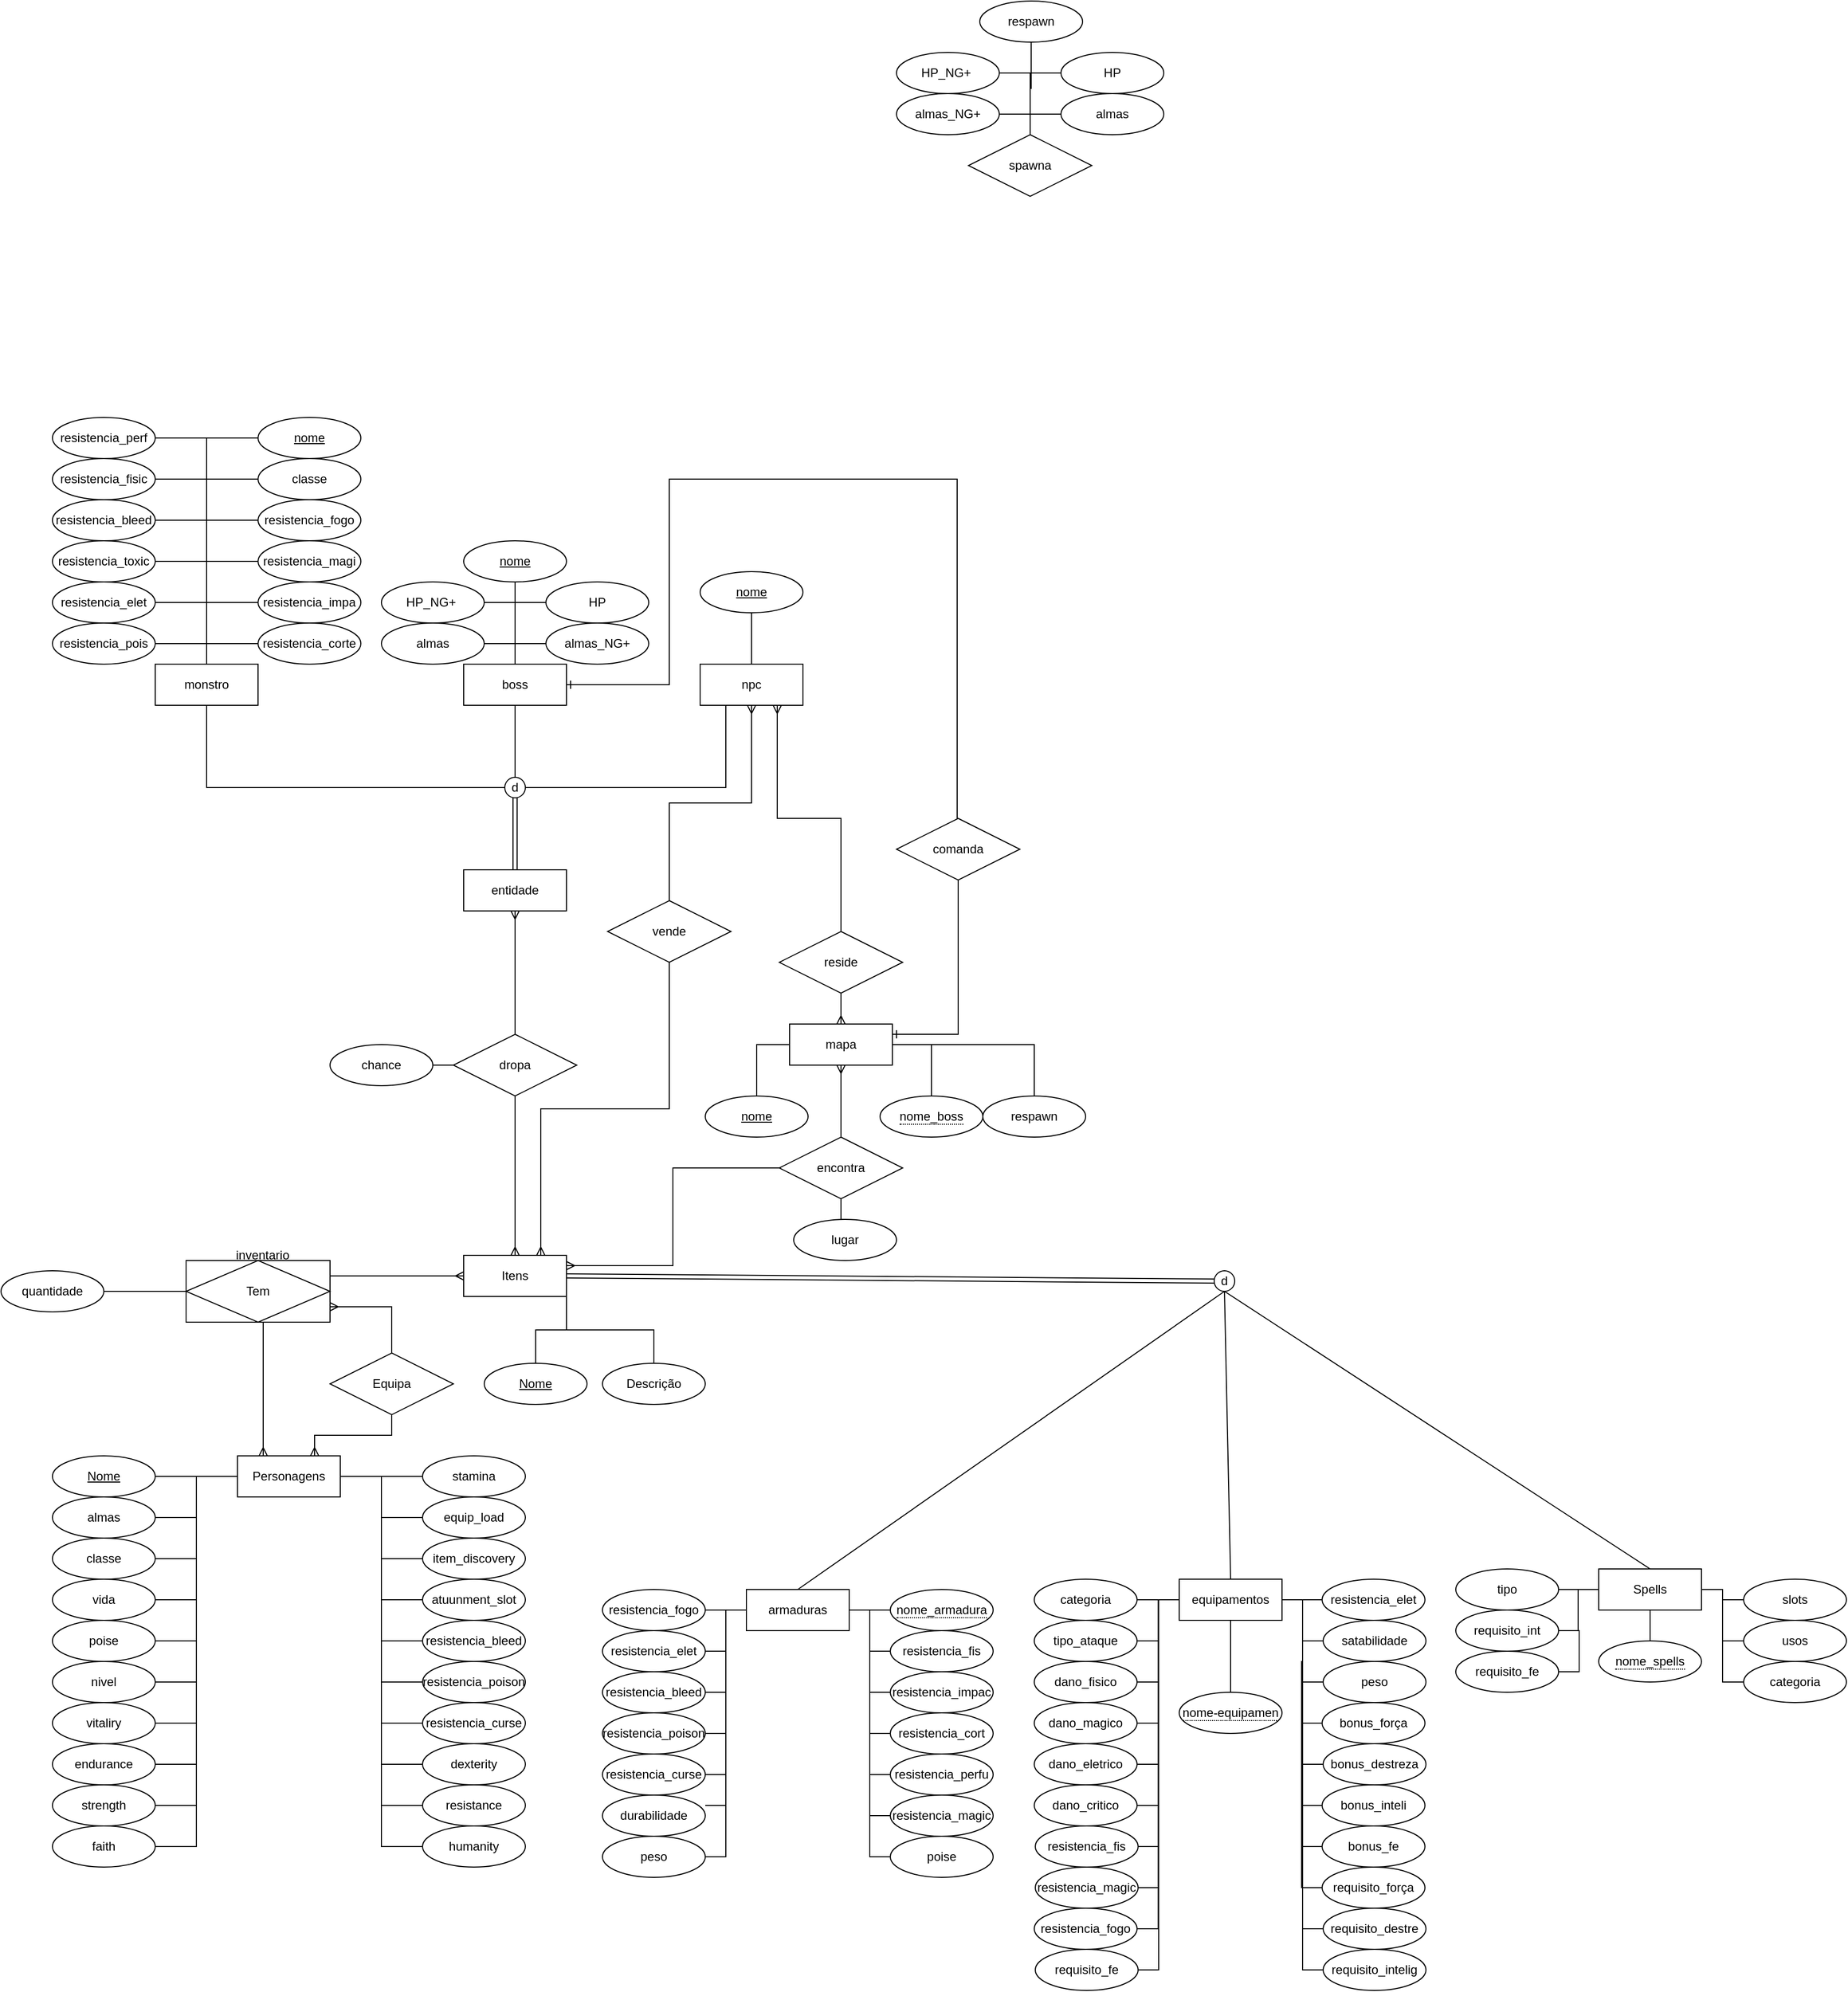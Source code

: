 <mxfile version="21.1.2" type="device">
  <diagram id="C5RBs43oDa-KdzZeNtuy" name="Page-1">
    <mxGraphModel dx="2049" dy="2306" grid="1" gridSize="10" guides="1" tooltips="1" connect="1" arrows="1" fold="1" page="1" pageScale="1" pageWidth="827" pageHeight="1169" math="0" shadow="0">
      <root>
        <mxCell id="WIyWlLk6GJQsqaUBKTNV-0" />
        <mxCell id="WIyWlLk6GJQsqaUBKTNV-1" parent="WIyWlLk6GJQsqaUBKTNV-0" />
        <mxCell id="j27dEvf3UT6huoDrGfdZ-13" value="Itens" style="whiteSpace=wrap;html=1;align=center;" parent="WIyWlLk6GJQsqaUBKTNV-1" vertex="1">
          <mxGeometry x="570" y="245" width="100" height="40" as="geometry" />
        </mxCell>
        <mxCell id="j27dEvf3UT6huoDrGfdZ-14" value="Descrição" style="ellipse;whiteSpace=wrap;html=1;align=center;" parent="WIyWlLk6GJQsqaUBKTNV-1" vertex="1">
          <mxGeometry x="705" y="350" width="100" height="40" as="geometry" />
        </mxCell>
        <mxCell id="j27dEvf3UT6huoDrGfdZ-15" value="Nome" style="ellipse;whiteSpace=wrap;html=1;align=center;fontStyle=4;" parent="WIyWlLk6GJQsqaUBKTNV-1" vertex="1">
          <mxGeometry x="590" y="350" width="100" height="40" as="geometry" />
        </mxCell>
        <mxCell id="j27dEvf3UT6huoDrGfdZ-105" style="edgeStyle=orthogonalEdgeStyle;rounded=0;orthogonalLoop=1;jettySize=auto;html=1;entryX=1;entryY=0.5;entryDx=0;entryDy=0;endArrow=none;endFill=0;" parent="WIyWlLk6GJQsqaUBKTNV-1" source="j27dEvf3UT6huoDrGfdZ-18" target="j27dEvf3UT6huoDrGfdZ-84" edge="1">
          <mxGeometry relative="1" as="geometry" />
        </mxCell>
        <mxCell id="j27dEvf3UT6huoDrGfdZ-106" style="edgeStyle=orthogonalEdgeStyle;rounded=0;orthogonalLoop=1;jettySize=auto;html=1;entryX=1;entryY=0.5;entryDx=0;entryDy=0;endArrow=none;endFill=0;" parent="WIyWlLk6GJQsqaUBKTNV-1" source="j27dEvf3UT6huoDrGfdZ-18" target="j27dEvf3UT6huoDrGfdZ-83" edge="1">
          <mxGeometry relative="1" as="geometry" />
        </mxCell>
        <mxCell id="j27dEvf3UT6huoDrGfdZ-107" style="edgeStyle=orthogonalEdgeStyle;rounded=0;orthogonalLoop=1;jettySize=auto;html=1;entryX=1;entryY=0.5;entryDx=0;entryDy=0;endArrow=none;endFill=0;" parent="WIyWlLk6GJQsqaUBKTNV-1" source="j27dEvf3UT6huoDrGfdZ-18" target="j27dEvf3UT6huoDrGfdZ-85" edge="1">
          <mxGeometry relative="1" as="geometry" />
        </mxCell>
        <mxCell id="j27dEvf3UT6huoDrGfdZ-108" style="edgeStyle=orthogonalEdgeStyle;rounded=0;orthogonalLoop=1;jettySize=auto;html=1;entryX=1;entryY=0.5;entryDx=0;entryDy=0;endArrow=none;endFill=0;" parent="WIyWlLk6GJQsqaUBKTNV-1" source="j27dEvf3UT6huoDrGfdZ-18" target="j27dEvf3UT6huoDrGfdZ-86" edge="1">
          <mxGeometry relative="1" as="geometry" />
        </mxCell>
        <mxCell id="j27dEvf3UT6huoDrGfdZ-109" style="edgeStyle=orthogonalEdgeStyle;rounded=0;orthogonalLoop=1;jettySize=auto;html=1;entryX=0;entryY=0.5;entryDx=0;entryDy=0;endArrow=none;endFill=0;" parent="WIyWlLk6GJQsqaUBKTNV-1" source="j27dEvf3UT6huoDrGfdZ-18" target="j27dEvf3UT6huoDrGfdZ-87" edge="1">
          <mxGeometry relative="1" as="geometry" />
        </mxCell>
        <mxCell id="j27dEvf3UT6huoDrGfdZ-110" style="edgeStyle=orthogonalEdgeStyle;rounded=0;orthogonalLoop=1;jettySize=auto;html=1;entryX=0;entryY=0.5;entryDx=0;entryDy=0;endArrow=none;endFill=0;" parent="WIyWlLk6GJQsqaUBKTNV-1" source="j27dEvf3UT6huoDrGfdZ-18" target="j27dEvf3UT6huoDrGfdZ-88" edge="1">
          <mxGeometry relative="1" as="geometry" />
        </mxCell>
        <mxCell id="j27dEvf3UT6huoDrGfdZ-111" style="edgeStyle=orthogonalEdgeStyle;rounded=0;orthogonalLoop=1;jettySize=auto;html=1;entryX=0;entryY=0.5;entryDx=0;entryDy=0;endArrow=none;endFill=0;" parent="WIyWlLk6GJQsqaUBKTNV-1" source="j27dEvf3UT6huoDrGfdZ-18" target="j27dEvf3UT6huoDrGfdZ-89" edge="1">
          <mxGeometry relative="1" as="geometry" />
        </mxCell>
        <mxCell id="j27dEvf3UT6huoDrGfdZ-112" style="edgeStyle=orthogonalEdgeStyle;rounded=0;orthogonalLoop=1;jettySize=auto;html=1;entryX=0;entryY=0.5;entryDx=0;entryDy=0;endArrow=none;endFill=0;" parent="WIyWlLk6GJQsqaUBKTNV-1" source="j27dEvf3UT6huoDrGfdZ-18" target="j27dEvf3UT6huoDrGfdZ-90" edge="1">
          <mxGeometry relative="1" as="geometry" />
        </mxCell>
        <mxCell id="j27dEvf3UT6huoDrGfdZ-113" style="edgeStyle=orthogonalEdgeStyle;rounded=0;orthogonalLoop=1;jettySize=auto;html=1;entryX=0;entryY=0.5;entryDx=0;entryDy=0;endArrow=none;endFill=0;" parent="WIyWlLk6GJQsqaUBKTNV-1" source="j27dEvf3UT6huoDrGfdZ-18" target="j27dEvf3UT6huoDrGfdZ-91" edge="1">
          <mxGeometry relative="1" as="geometry" />
        </mxCell>
        <mxCell id="j27dEvf3UT6huoDrGfdZ-114" style="edgeStyle=orthogonalEdgeStyle;rounded=0;orthogonalLoop=1;jettySize=auto;html=1;entryX=0;entryY=0.5;entryDx=0;entryDy=0;endArrow=none;endFill=0;" parent="WIyWlLk6GJQsqaUBKTNV-1" source="j27dEvf3UT6huoDrGfdZ-18" target="j27dEvf3UT6huoDrGfdZ-92" edge="1">
          <mxGeometry relative="1" as="geometry" />
        </mxCell>
        <mxCell id="j27dEvf3UT6huoDrGfdZ-115" style="edgeStyle=orthogonalEdgeStyle;rounded=0;orthogonalLoop=1;jettySize=auto;html=1;entryX=0;entryY=0.5;entryDx=0;entryDy=0;endArrow=none;endFill=0;" parent="WIyWlLk6GJQsqaUBKTNV-1" source="j27dEvf3UT6huoDrGfdZ-18" target="j27dEvf3UT6huoDrGfdZ-93" edge="1">
          <mxGeometry relative="1" as="geometry" />
        </mxCell>
        <mxCell id="j27dEvf3UT6huoDrGfdZ-116" style="edgeStyle=orthogonalEdgeStyle;rounded=0;orthogonalLoop=1;jettySize=auto;html=1;entryX=1;entryY=0.5;entryDx=0;entryDy=0;endArrow=none;endFill=0;" parent="WIyWlLk6GJQsqaUBKTNV-1" source="j27dEvf3UT6huoDrGfdZ-18" target="j27dEvf3UT6huoDrGfdZ-94" edge="1">
          <mxGeometry relative="1" as="geometry" />
        </mxCell>
        <mxCell id="j27dEvf3UT6huoDrGfdZ-117" style="edgeStyle=orthogonalEdgeStyle;rounded=0;orthogonalLoop=1;jettySize=auto;html=1;entryX=1;entryY=0.5;entryDx=0;entryDy=0;endArrow=none;endFill=0;" parent="WIyWlLk6GJQsqaUBKTNV-1" source="j27dEvf3UT6huoDrGfdZ-18" target="j27dEvf3UT6huoDrGfdZ-95" edge="1">
          <mxGeometry relative="1" as="geometry" />
        </mxCell>
        <mxCell id="j27dEvf3UT6huoDrGfdZ-118" style="edgeStyle=orthogonalEdgeStyle;rounded=0;orthogonalLoop=1;jettySize=auto;html=1;entryX=1;entryY=0.5;entryDx=0;entryDy=0;endArrow=none;endFill=0;" parent="WIyWlLk6GJQsqaUBKTNV-1" source="j27dEvf3UT6huoDrGfdZ-18" target="j27dEvf3UT6huoDrGfdZ-96" edge="1">
          <mxGeometry relative="1" as="geometry" />
        </mxCell>
        <mxCell id="j27dEvf3UT6huoDrGfdZ-119" style="edgeStyle=orthogonalEdgeStyle;rounded=0;orthogonalLoop=1;jettySize=auto;html=1;entryX=1;entryY=0.5;entryDx=0;entryDy=0;endArrow=none;endFill=0;" parent="WIyWlLk6GJQsqaUBKTNV-1" source="j27dEvf3UT6huoDrGfdZ-18" target="j27dEvf3UT6huoDrGfdZ-97" edge="1">
          <mxGeometry relative="1" as="geometry" />
        </mxCell>
        <mxCell id="j27dEvf3UT6huoDrGfdZ-120" style="edgeStyle=orthogonalEdgeStyle;rounded=0;orthogonalLoop=1;jettySize=auto;html=1;entryX=1;entryY=0.5;entryDx=0;entryDy=0;endArrow=none;endFill=0;" parent="WIyWlLk6GJQsqaUBKTNV-1" source="j27dEvf3UT6huoDrGfdZ-18" target="j27dEvf3UT6huoDrGfdZ-98" edge="1">
          <mxGeometry relative="1" as="geometry" />
        </mxCell>
        <mxCell id="j27dEvf3UT6huoDrGfdZ-121" style="edgeStyle=orthogonalEdgeStyle;rounded=0;orthogonalLoop=1;jettySize=auto;html=1;entryX=1;entryY=0.5;entryDx=0;entryDy=0;endArrow=none;endFill=0;" parent="WIyWlLk6GJQsqaUBKTNV-1" source="j27dEvf3UT6huoDrGfdZ-18" target="j27dEvf3UT6huoDrGfdZ-101" edge="1">
          <mxGeometry relative="1" as="geometry" />
        </mxCell>
        <mxCell id="j27dEvf3UT6huoDrGfdZ-122" style="edgeStyle=orthogonalEdgeStyle;rounded=0;orthogonalLoop=1;jettySize=auto;html=1;entryX=0;entryY=0.5;entryDx=0;entryDy=0;endArrow=none;endFill=0;" parent="WIyWlLk6GJQsqaUBKTNV-1" source="j27dEvf3UT6huoDrGfdZ-18" target="j27dEvf3UT6huoDrGfdZ-99" edge="1">
          <mxGeometry relative="1" as="geometry" />
        </mxCell>
        <mxCell id="j27dEvf3UT6huoDrGfdZ-123" style="edgeStyle=orthogonalEdgeStyle;rounded=0;orthogonalLoop=1;jettySize=auto;html=1;entryX=0;entryY=0.5;entryDx=0;entryDy=0;endArrow=none;endFill=0;" parent="WIyWlLk6GJQsqaUBKTNV-1" source="j27dEvf3UT6huoDrGfdZ-18" target="j27dEvf3UT6huoDrGfdZ-100" edge="1">
          <mxGeometry relative="1" as="geometry" />
        </mxCell>
        <mxCell id="j27dEvf3UT6huoDrGfdZ-124" style="edgeStyle=orthogonalEdgeStyle;rounded=0;orthogonalLoop=1;jettySize=auto;html=1;entryX=0;entryY=0.5;entryDx=0;entryDy=0;endArrow=none;endFill=0;" parent="WIyWlLk6GJQsqaUBKTNV-1" source="j27dEvf3UT6huoDrGfdZ-18" target="j27dEvf3UT6huoDrGfdZ-102" edge="1">
          <mxGeometry relative="1" as="geometry" />
        </mxCell>
        <mxCell id="j27dEvf3UT6huoDrGfdZ-18" value="Personagens" style="whiteSpace=wrap;html=1;align=center;" parent="WIyWlLk6GJQsqaUBKTNV-1" vertex="1">
          <mxGeometry x="350" y="440" width="100" height="40" as="geometry" />
        </mxCell>
        <mxCell id="j27dEvf3UT6huoDrGfdZ-83" value="almas" style="ellipse;whiteSpace=wrap;html=1;align=center;" parent="WIyWlLk6GJQsqaUBKTNV-1" vertex="1">
          <mxGeometry x="170" y="480" width="100" height="40" as="geometry" />
        </mxCell>
        <mxCell id="j27dEvf3UT6huoDrGfdZ-85" value="classe" style="ellipse;whiteSpace=wrap;html=1;align=center;" parent="WIyWlLk6GJQsqaUBKTNV-1" vertex="1">
          <mxGeometry x="170" y="520" width="100" height="40" as="geometry" />
        </mxCell>
        <mxCell id="j27dEvf3UT6huoDrGfdZ-86" value="vida" style="ellipse;whiteSpace=wrap;html=1;align=center;" parent="WIyWlLk6GJQsqaUBKTNV-1" vertex="1">
          <mxGeometry x="170" y="560" width="100" height="40" as="geometry" />
        </mxCell>
        <mxCell id="j27dEvf3UT6huoDrGfdZ-87" value="stamina" style="ellipse;whiteSpace=wrap;html=1;align=center;" parent="WIyWlLk6GJQsqaUBKTNV-1" vertex="1">
          <mxGeometry x="530" y="440" width="100" height="40" as="geometry" />
        </mxCell>
        <mxCell id="j27dEvf3UT6huoDrGfdZ-84" value="Nome" style="ellipse;whiteSpace=wrap;html=1;align=center;fontStyle=4;" parent="WIyWlLk6GJQsqaUBKTNV-1" vertex="1">
          <mxGeometry x="170" y="440" width="100" height="40" as="geometry" />
        </mxCell>
        <mxCell id="j27dEvf3UT6huoDrGfdZ-88" value="equip_load" style="ellipse;whiteSpace=wrap;html=1;align=center;" parent="WIyWlLk6GJQsqaUBKTNV-1" vertex="1">
          <mxGeometry x="530" y="480" width="100" height="40" as="geometry" />
        </mxCell>
        <mxCell id="j27dEvf3UT6huoDrGfdZ-89" value="item_discovery" style="ellipse;whiteSpace=wrap;html=1;align=center;" parent="WIyWlLk6GJQsqaUBKTNV-1" vertex="1">
          <mxGeometry x="530" y="520" width="100" height="40" as="geometry" />
        </mxCell>
        <mxCell id="j27dEvf3UT6huoDrGfdZ-90" value="atuunment_slot" style="ellipse;whiteSpace=wrap;html=1;align=center;" parent="WIyWlLk6GJQsqaUBKTNV-1" vertex="1">
          <mxGeometry x="530" y="560" width="100" height="40" as="geometry" />
        </mxCell>
        <mxCell id="j27dEvf3UT6huoDrGfdZ-91" value="resistencia_bleed" style="ellipse;whiteSpace=wrap;html=1;align=center;" parent="WIyWlLk6GJQsqaUBKTNV-1" vertex="1">
          <mxGeometry x="530" y="600" width="100" height="40" as="geometry" />
        </mxCell>
        <mxCell id="j27dEvf3UT6huoDrGfdZ-92" value="resistencia_poison" style="ellipse;whiteSpace=wrap;html=1;align=center;" parent="WIyWlLk6GJQsqaUBKTNV-1" vertex="1">
          <mxGeometry x="530" y="640" width="100" height="40" as="geometry" />
        </mxCell>
        <mxCell id="j27dEvf3UT6huoDrGfdZ-93" value="resistencia_curse" style="ellipse;whiteSpace=wrap;html=1;align=center;" parent="WIyWlLk6GJQsqaUBKTNV-1" vertex="1">
          <mxGeometry x="530" y="680" width="100" height="40" as="geometry" />
        </mxCell>
        <mxCell id="j27dEvf3UT6huoDrGfdZ-94" value="poise" style="ellipse;whiteSpace=wrap;html=1;align=center;" parent="WIyWlLk6GJQsqaUBKTNV-1" vertex="1">
          <mxGeometry x="170" y="600" width="100" height="40" as="geometry" />
        </mxCell>
        <mxCell id="j27dEvf3UT6huoDrGfdZ-95" value="nivel" style="ellipse;whiteSpace=wrap;html=1;align=center;" parent="WIyWlLk6GJQsqaUBKTNV-1" vertex="1">
          <mxGeometry x="170" y="640" width="100" height="40" as="geometry" />
        </mxCell>
        <mxCell id="j27dEvf3UT6huoDrGfdZ-96" value="vitaliry" style="ellipse;whiteSpace=wrap;html=1;align=center;" parent="WIyWlLk6GJQsqaUBKTNV-1" vertex="1">
          <mxGeometry x="170" y="680" width="100" height="40" as="geometry" />
        </mxCell>
        <mxCell id="j27dEvf3UT6huoDrGfdZ-97" value="endurance" style="ellipse;whiteSpace=wrap;html=1;align=center;" parent="WIyWlLk6GJQsqaUBKTNV-1" vertex="1">
          <mxGeometry x="170" y="720" width="100" height="40" as="geometry" />
        </mxCell>
        <mxCell id="j27dEvf3UT6huoDrGfdZ-98" value="strength" style="ellipse;whiteSpace=wrap;html=1;align=center;" parent="WIyWlLk6GJQsqaUBKTNV-1" vertex="1">
          <mxGeometry x="170" y="760" width="100" height="40" as="geometry" />
        </mxCell>
        <mxCell id="j27dEvf3UT6huoDrGfdZ-99" value="dexterity" style="ellipse;whiteSpace=wrap;html=1;align=center;" parent="WIyWlLk6GJQsqaUBKTNV-1" vertex="1">
          <mxGeometry x="530" y="720" width="100" height="40" as="geometry" />
        </mxCell>
        <mxCell id="j27dEvf3UT6huoDrGfdZ-100" value="resistance" style="ellipse;whiteSpace=wrap;html=1;align=center;" parent="WIyWlLk6GJQsqaUBKTNV-1" vertex="1">
          <mxGeometry x="530" y="760" width="100" height="40" as="geometry" />
        </mxCell>
        <mxCell id="j27dEvf3UT6huoDrGfdZ-101" value="faith" style="ellipse;whiteSpace=wrap;html=1;align=center;" parent="WIyWlLk6GJQsqaUBKTNV-1" vertex="1">
          <mxGeometry x="170" y="800" width="100" height="40" as="geometry" />
        </mxCell>
        <mxCell id="j27dEvf3UT6huoDrGfdZ-102" value="humanity" style="ellipse;whiteSpace=wrap;html=1;align=center;" parent="WIyWlLk6GJQsqaUBKTNV-1" vertex="1">
          <mxGeometry x="530" y="800" width="100" height="40" as="geometry" />
        </mxCell>
        <mxCell id="j27dEvf3UT6huoDrGfdZ-141" value="Tem" style="shape=associativeEntity;whiteSpace=wrap;html=1;align=center;" parent="WIyWlLk6GJQsqaUBKTNV-1" vertex="1">
          <mxGeometry x="300" y="250" width="140" height="60" as="geometry" />
        </mxCell>
        <mxCell id="j27dEvf3UT6huoDrGfdZ-142" value="Equipa" style="shape=rhombus;perimeter=rhombusPerimeter;whiteSpace=wrap;html=1;align=center;" parent="WIyWlLk6GJQsqaUBKTNV-1" vertex="1">
          <mxGeometry x="440" y="340" width="120" height="60" as="geometry" />
        </mxCell>
        <mxCell id="j27dEvf3UT6huoDrGfdZ-203" style="edgeStyle=orthogonalEdgeStyle;rounded=0;orthogonalLoop=1;jettySize=auto;html=1;entryX=1;entryY=0.5;entryDx=0;entryDy=0;endArrow=none;endFill=0;" parent="WIyWlLk6GJQsqaUBKTNV-1" source="j27dEvf3UT6huoDrGfdZ-149" target="j27dEvf3UT6huoDrGfdZ-156" edge="1">
          <mxGeometry relative="1" as="geometry" />
        </mxCell>
        <mxCell id="j27dEvf3UT6huoDrGfdZ-204" style="edgeStyle=orthogonalEdgeStyle;rounded=0;orthogonalLoop=1;jettySize=auto;html=1;entryX=1;entryY=0.5;entryDx=0;entryDy=0;endArrow=none;endFill=0;" parent="WIyWlLk6GJQsqaUBKTNV-1" source="j27dEvf3UT6huoDrGfdZ-149" target="j27dEvf3UT6huoDrGfdZ-154" edge="1">
          <mxGeometry relative="1" as="geometry" />
        </mxCell>
        <mxCell id="j27dEvf3UT6huoDrGfdZ-205" style="edgeStyle=orthogonalEdgeStyle;rounded=0;orthogonalLoop=1;jettySize=auto;html=1;entryX=1;entryY=0.5;entryDx=0;entryDy=0;endArrow=none;endFill=0;" parent="WIyWlLk6GJQsqaUBKTNV-1" source="j27dEvf3UT6huoDrGfdZ-149" target="j27dEvf3UT6huoDrGfdZ-155" edge="1">
          <mxGeometry relative="1" as="geometry">
            <Array as="points">
              <mxPoint x="1654" y="570" />
              <mxPoint x="1654" y="610" />
              <mxPoint x="1655" y="610" />
              <mxPoint x="1655" y="650" />
            </Array>
          </mxGeometry>
        </mxCell>
        <mxCell id="j27dEvf3UT6huoDrGfdZ-206" style="edgeStyle=orthogonalEdgeStyle;rounded=0;orthogonalLoop=1;jettySize=auto;html=1;entryX=0;entryY=0.5;entryDx=0;entryDy=0;endArrow=none;endFill=0;" parent="WIyWlLk6GJQsqaUBKTNV-1" source="j27dEvf3UT6huoDrGfdZ-149" target="j27dEvf3UT6huoDrGfdZ-153" edge="1">
          <mxGeometry relative="1" as="geometry" />
        </mxCell>
        <mxCell id="j27dEvf3UT6huoDrGfdZ-207" style="edgeStyle=orthogonalEdgeStyle;rounded=0;orthogonalLoop=1;jettySize=auto;html=1;entryX=0;entryY=0.5;entryDx=0;entryDy=0;endArrow=none;endFill=0;" parent="WIyWlLk6GJQsqaUBKTNV-1" source="j27dEvf3UT6huoDrGfdZ-149" target="j27dEvf3UT6huoDrGfdZ-152" edge="1">
          <mxGeometry relative="1" as="geometry" />
        </mxCell>
        <mxCell id="j27dEvf3UT6huoDrGfdZ-208" style="edgeStyle=orthogonalEdgeStyle;rounded=0;orthogonalLoop=1;jettySize=auto;html=1;entryX=0;entryY=0.5;entryDx=0;entryDy=0;endArrow=none;endFill=0;" parent="WIyWlLk6GJQsqaUBKTNV-1" source="j27dEvf3UT6huoDrGfdZ-149" target="j27dEvf3UT6huoDrGfdZ-151" edge="1">
          <mxGeometry relative="1" as="geometry" />
        </mxCell>
        <mxCell id="j27dEvf3UT6huoDrGfdZ-209" style="edgeStyle=orthogonalEdgeStyle;rounded=0;orthogonalLoop=1;jettySize=auto;html=1;entryX=0.5;entryY=0;entryDx=0;entryDy=0;endArrow=none;endFill=0;" parent="WIyWlLk6GJQsqaUBKTNV-1" source="j27dEvf3UT6huoDrGfdZ-149" target="j27dEvf3UT6huoDrGfdZ-150" edge="1">
          <mxGeometry relative="1" as="geometry" />
        </mxCell>
        <mxCell id="j27dEvf3UT6huoDrGfdZ-149" value="Spells" style="whiteSpace=wrap;html=1;align=center;" parent="WIyWlLk6GJQsqaUBKTNV-1" vertex="1">
          <mxGeometry x="1674" y="550" width="100" height="40" as="geometry" />
        </mxCell>
        <mxCell id="j27dEvf3UT6huoDrGfdZ-150" value="&lt;span style=&quot;border-bottom: 1px dotted&quot;&gt;nome_spells&lt;/span&gt;" style="ellipse;whiteSpace=wrap;html=1;align=center;" parent="WIyWlLk6GJQsqaUBKTNV-1" vertex="1">
          <mxGeometry x="1674" y="620" width="100" height="40" as="geometry" />
        </mxCell>
        <mxCell id="j27dEvf3UT6huoDrGfdZ-151" value="categoria" style="ellipse;whiteSpace=wrap;html=1;align=center;" parent="WIyWlLk6GJQsqaUBKTNV-1" vertex="1">
          <mxGeometry x="1815" y="640" width="100" height="40" as="geometry" />
        </mxCell>
        <mxCell id="j27dEvf3UT6huoDrGfdZ-152" value="usos" style="ellipse;whiteSpace=wrap;html=1;align=center;" parent="WIyWlLk6GJQsqaUBKTNV-1" vertex="1">
          <mxGeometry x="1815" y="600" width="100" height="40" as="geometry" />
        </mxCell>
        <mxCell id="j27dEvf3UT6huoDrGfdZ-153" value="slots" style="ellipse;whiteSpace=wrap;html=1;align=center;" parent="WIyWlLk6GJQsqaUBKTNV-1" vertex="1">
          <mxGeometry x="1815" y="560" width="100" height="40" as="geometry" />
        </mxCell>
        <mxCell id="j27dEvf3UT6huoDrGfdZ-154" value="requisito_int" style="ellipse;whiteSpace=wrap;html=1;align=center;" parent="WIyWlLk6GJQsqaUBKTNV-1" vertex="1">
          <mxGeometry x="1535" y="590" width="100" height="40" as="geometry" />
        </mxCell>
        <mxCell id="j27dEvf3UT6huoDrGfdZ-155" value="requisito_fe" style="ellipse;whiteSpace=wrap;html=1;align=center;" parent="WIyWlLk6GJQsqaUBKTNV-1" vertex="1">
          <mxGeometry x="1535" y="630" width="100" height="40" as="geometry" />
        </mxCell>
        <mxCell id="j27dEvf3UT6huoDrGfdZ-156" value="tipo" style="ellipse;whiteSpace=wrap;html=1;align=center;" parent="WIyWlLk6GJQsqaUBKTNV-1" vertex="1">
          <mxGeometry x="1535" y="550" width="100" height="40" as="geometry" />
        </mxCell>
        <mxCell id="j27dEvf3UT6huoDrGfdZ-188" style="edgeStyle=orthogonalEdgeStyle;rounded=0;orthogonalLoop=1;jettySize=auto;html=1;entryX=1;entryY=0.5;entryDx=0;entryDy=0;endArrow=none;endFill=0;" parent="WIyWlLk6GJQsqaUBKTNV-1" source="j27dEvf3UT6huoDrGfdZ-169" target="j27dEvf3UT6huoDrGfdZ-180" edge="1">
          <mxGeometry relative="1" as="geometry" />
        </mxCell>
        <mxCell id="j27dEvf3UT6huoDrGfdZ-189" style="edgeStyle=orthogonalEdgeStyle;rounded=0;orthogonalLoop=1;jettySize=auto;html=1;entryX=0;entryY=0.5;entryDx=0;entryDy=0;endArrow=none;endFill=0;" parent="WIyWlLk6GJQsqaUBKTNV-1" source="j27dEvf3UT6huoDrGfdZ-169" target="j27dEvf3UT6huoDrGfdZ-173" edge="1">
          <mxGeometry relative="1" as="geometry" />
        </mxCell>
        <mxCell id="j27dEvf3UT6huoDrGfdZ-190" style="edgeStyle=orthogonalEdgeStyle;rounded=0;orthogonalLoop=1;jettySize=auto;html=1;entryX=0;entryY=0.5;entryDx=0;entryDy=0;endArrow=none;endFill=0;" parent="WIyWlLk6GJQsqaUBKTNV-1" source="j27dEvf3UT6huoDrGfdZ-169" target="j27dEvf3UT6huoDrGfdZ-175" edge="1">
          <mxGeometry relative="1" as="geometry" />
        </mxCell>
        <mxCell id="j27dEvf3UT6huoDrGfdZ-191" style="edgeStyle=orthogonalEdgeStyle;rounded=0;orthogonalLoop=1;jettySize=auto;html=1;entryX=0;entryY=0.5;entryDx=0;entryDy=0;endArrow=none;endFill=0;" parent="WIyWlLk6GJQsqaUBKTNV-1" source="j27dEvf3UT6huoDrGfdZ-169" target="j27dEvf3UT6huoDrGfdZ-176" edge="1">
          <mxGeometry relative="1" as="geometry" />
        </mxCell>
        <mxCell id="j27dEvf3UT6huoDrGfdZ-192" style="edgeStyle=orthogonalEdgeStyle;rounded=0;orthogonalLoop=1;jettySize=auto;html=1;entryX=1;entryY=0.5;entryDx=0;entryDy=0;endArrow=none;endFill=0;" parent="WIyWlLk6GJQsqaUBKTNV-1" source="j27dEvf3UT6huoDrGfdZ-169" target="j27dEvf3UT6huoDrGfdZ-181" edge="1">
          <mxGeometry relative="1" as="geometry" />
        </mxCell>
        <mxCell id="j27dEvf3UT6huoDrGfdZ-193" style="edgeStyle=orthogonalEdgeStyle;rounded=0;orthogonalLoop=1;jettySize=auto;html=1;entryX=1;entryY=0.5;entryDx=0;entryDy=0;endArrow=none;endFill=0;" parent="WIyWlLk6GJQsqaUBKTNV-1" source="j27dEvf3UT6huoDrGfdZ-169" target="j27dEvf3UT6huoDrGfdZ-182" edge="1">
          <mxGeometry relative="1" as="geometry" />
        </mxCell>
        <mxCell id="j27dEvf3UT6huoDrGfdZ-194" style="edgeStyle=orthogonalEdgeStyle;rounded=0;orthogonalLoop=1;jettySize=auto;html=1;entryX=1;entryY=0.5;entryDx=0;entryDy=0;endArrow=none;endFill=0;" parent="WIyWlLk6GJQsqaUBKTNV-1" source="j27dEvf3UT6huoDrGfdZ-169" target="j27dEvf3UT6huoDrGfdZ-183" edge="1">
          <mxGeometry relative="1" as="geometry" />
        </mxCell>
        <mxCell id="j27dEvf3UT6huoDrGfdZ-195" style="edgeStyle=orthogonalEdgeStyle;rounded=0;orthogonalLoop=1;jettySize=auto;html=1;entryX=1;entryY=0.5;entryDx=0;entryDy=0;endArrow=none;endFill=0;" parent="WIyWlLk6GJQsqaUBKTNV-1" source="j27dEvf3UT6huoDrGfdZ-169" target="j27dEvf3UT6huoDrGfdZ-184" edge="1">
          <mxGeometry relative="1" as="geometry" />
        </mxCell>
        <mxCell id="j27dEvf3UT6huoDrGfdZ-196" style="edgeStyle=orthogonalEdgeStyle;rounded=0;orthogonalLoop=1;jettySize=auto;html=1;entryX=1;entryY=0.25;entryDx=0;entryDy=0;entryPerimeter=0;endArrow=none;endFill=0;" parent="WIyWlLk6GJQsqaUBKTNV-1" source="j27dEvf3UT6huoDrGfdZ-169" target="j27dEvf3UT6huoDrGfdZ-185" edge="1">
          <mxGeometry relative="1" as="geometry" />
        </mxCell>
        <mxCell id="j27dEvf3UT6huoDrGfdZ-197" style="edgeStyle=orthogonalEdgeStyle;rounded=0;orthogonalLoop=1;jettySize=auto;html=1;entryX=1;entryY=0.5;entryDx=0;entryDy=0;endArrow=none;endFill=0;" parent="WIyWlLk6GJQsqaUBKTNV-1" source="j27dEvf3UT6huoDrGfdZ-169" target="j27dEvf3UT6huoDrGfdZ-186" edge="1">
          <mxGeometry relative="1" as="geometry" />
        </mxCell>
        <mxCell id="j27dEvf3UT6huoDrGfdZ-198" style="edgeStyle=orthogonalEdgeStyle;rounded=0;orthogonalLoop=1;jettySize=auto;html=1;entryX=0;entryY=0.5;entryDx=0;entryDy=0;endArrow=none;endFill=0;" parent="WIyWlLk6GJQsqaUBKTNV-1" source="j27dEvf3UT6huoDrGfdZ-169" target="j27dEvf3UT6huoDrGfdZ-177" edge="1">
          <mxGeometry relative="1" as="geometry" />
        </mxCell>
        <mxCell id="j27dEvf3UT6huoDrGfdZ-199" style="edgeStyle=orthogonalEdgeStyle;rounded=0;orthogonalLoop=1;jettySize=auto;html=1;entryX=0;entryY=0.5;entryDx=0;entryDy=0;endArrow=none;endFill=0;" parent="WIyWlLk6GJQsqaUBKTNV-1" source="j27dEvf3UT6huoDrGfdZ-169" target="j27dEvf3UT6huoDrGfdZ-178" edge="1">
          <mxGeometry relative="1" as="geometry" />
        </mxCell>
        <mxCell id="j27dEvf3UT6huoDrGfdZ-200" style="edgeStyle=orthogonalEdgeStyle;rounded=0;orthogonalLoop=1;jettySize=auto;html=1;entryX=0;entryY=0.5;entryDx=0;entryDy=0;endArrow=none;endFill=0;" parent="WIyWlLk6GJQsqaUBKTNV-1" source="j27dEvf3UT6huoDrGfdZ-169" target="j27dEvf3UT6huoDrGfdZ-179" edge="1">
          <mxGeometry relative="1" as="geometry" />
        </mxCell>
        <mxCell id="j27dEvf3UT6huoDrGfdZ-201" style="edgeStyle=orthogonalEdgeStyle;rounded=0;orthogonalLoop=1;jettySize=auto;html=1;entryX=0;entryY=0.5;entryDx=0;entryDy=0;endArrow=none;endFill=0;" parent="WIyWlLk6GJQsqaUBKTNV-1" source="j27dEvf3UT6huoDrGfdZ-169" target="j27dEvf3UT6huoDrGfdZ-187" edge="1">
          <mxGeometry relative="1" as="geometry" />
        </mxCell>
        <mxCell id="j27dEvf3UT6huoDrGfdZ-169" value="armaduras" style="whiteSpace=wrap;html=1;align=center;" parent="WIyWlLk6GJQsqaUBKTNV-1" vertex="1">
          <mxGeometry x="845" y="570" width="100" height="40" as="geometry" />
        </mxCell>
        <mxCell id="j27dEvf3UT6huoDrGfdZ-173" value="&lt;span style=&quot;border-bottom: 1px dotted&quot;&gt;nome_armadura&lt;/span&gt;" style="ellipse;whiteSpace=wrap;html=1;align=center;" parent="WIyWlLk6GJQsqaUBKTNV-1" vertex="1">
          <mxGeometry x="985" y="570" width="100" height="40" as="geometry" />
        </mxCell>
        <mxCell id="j27dEvf3UT6huoDrGfdZ-175" value="resistencia_fis" style="ellipse;whiteSpace=wrap;html=1;align=center;" parent="WIyWlLk6GJQsqaUBKTNV-1" vertex="1">
          <mxGeometry x="985" y="610" width="100" height="40" as="geometry" />
        </mxCell>
        <mxCell id="j27dEvf3UT6huoDrGfdZ-176" value="resistencia_impac" style="ellipse;whiteSpace=wrap;html=1;align=center;" parent="WIyWlLk6GJQsqaUBKTNV-1" vertex="1">
          <mxGeometry x="985" y="650" width="100" height="40" as="geometry" />
        </mxCell>
        <mxCell id="j27dEvf3UT6huoDrGfdZ-177" value="resistencia_cort" style="ellipse;whiteSpace=wrap;html=1;align=center;" parent="WIyWlLk6GJQsqaUBKTNV-1" vertex="1">
          <mxGeometry x="985" y="690" width="100" height="40" as="geometry" />
        </mxCell>
        <mxCell id="j27dEvf3UT6huoDrGfdZ-178" value="resistencia_perfu" style="ellipse;whiteSpace=wrap;html=1;align=center;" parent="WIyWlLk6GJQsqaUBKTNV-1" vertex="1">
          <mxGeometry x="985" y="730" width="100" height="40" as="geometry" />
        </mxCell>
        <mxCell id="j27dEvf3UT6huoDrGfdZ-179" value="resistencia_magic" style="ellipse;whiteSpace=wrap;html=1;align=center;" parent="WIyWlLk6GJQsqaUBKTNV-1" vertex="1">
          <mxGeometry x="985" y="770" width="100" height="40" as="geometry" />
        </mxCell>
        <mxCell id="j27dEvf3UT6huoDrGfdZ-180" value="resistencia_fogo" style="ellipse;whiteSpace=wrap;html=1;align=center;" parent="WIyWlLk6GJQsqaUBKTNV-1" vertex="1">
          <mxGeometry x="705" y="570" width="100" height="40" as="geometry" />
        </mxCell>
        <mxCell id="j27dEvf3UT6huoDrGfdZ-181" value="resistencia_elet" style="ellipse;whiteSpace=wrap;html=1;align=center;" parent="WIyWlLk6GJQsqaUBKTNV-1" vertex="1">
          <mxGeometry x="705" y="610" width="100" height="40" as="geometry" />
        </mxCell>
        <mxCell id="j27dEvf3UT6huoDrGfdZ-182" value="resistencia_bleed" style="ellipse;whiteSpace=wrap;html=1;align=center;" parent="WIyWlLk6GJQsqaUBKTNV-1" vertex="1">
          <mxGeometry x="705" y="650" width="100" height="40" as="geometry" />
        </mxCell>
        <mxCell id="j27dEvf3UT6huoDrGfdZ-183" value="resistencia_poison" style="ellipse;whiteSpace=wrap;html=1;align=center;" parent="WIyWlLk6GJQsqaUBKTNV-1" vertex="1">
          <mxGeometry x="705" y="690" width="100" height="40" as="geometry" />
        </mxCell>
        <mxCell id="j27dEvf3UT6huoDrGfdZ-184" value="resistencia_curse" style="ellipse;whiteSpace=wrap;html=1;align=center;" parent="WIyWlLk6GJQsqaUBKTNV-1" vertex="1">
          <mxGeometry x="705" y="730" width="100" height="40" as="geometry" />
        </mxCell>
        <mxCell id="j27dEvf3UT6huoDrGfdZ-185" value="durabilidade" style="ellipse;whiteSpace=wrap;html=1;align=center;" parent="WIyWlLk6GJQsqaUBKTNV-1" vertex="1">
          <mxGeometry x="705" y="770" width="100" height="40" as="geometry" />
        </mxCell>
        <mxCell id="j27dEvf3UT6huoDrGfdZ-186" value="peso" style="ellipse;whiteSpace=wrap;html=1;align=center;" parent="WIyWlLk6GJQsqaUBKTNV-1" vertex="1">
          <mxGeometry x="705" y="810" width="100" height="40" as="geometry" />
        </mxCell>
        <mxCell id="j27dEvf3UT6huoDrGfdZ-187" value="poise" style="ellipse;whiteSpace=wrap;html=1;align=center;" parent="WIyWlLk6GJQsqaUBKTNV-1" vertex="1">
          <mxGeometry x="985" y="810" width="100" height="40" as="geometry" />
        </mxCell>
        <mxCell id="j27dEvf3UT6huoDrGfdZ-239" style="edgeStyle=orthogonalEdgeStyle;rounded=0;orthogonalLoop=1;jettySize=auto;html=1;entryX=1;entryY=0.5;entryDx=0;entryDy=0;endArrow=none;endFill=0;" parent="WIyWlLk6GJQsqaUBKTNV-1" source="j27dEvf3UT6huoDrGfdZ-210" target="j27dEvf3UT6huoDrGfdZ-215" edge="1">
          <mxGeometry relative="1" as="geometry" />
        </mxCell>
        <mxCell id="j27dEvf3UT6huoDrGfdZ-240" style="edgeStyle=orthogonalEdgeStyle;rounded=0;orthogonalLoop=1;jettySize=auto;html=1;entryX=1;entryY=0.5;entryDx=0;entryDy=0;endArrow=none;endFill=0;" parent="WIyWlLk6GJQsqaUBKTNV-1" source="j27dEvf3UT6huoDrGfdZ-210" target="j27dEvf3UT6huoDrGfdZ-216" edge="1">
          <mxGeometry relative="1" as="geometry" />
        </mxCell>
        <mxCell id="j27dEvf3UT6huoDrGfdZ-241" style="edgeStyle=orthogonalEdgeStyle;rounded=0;orthogonalLoop=1;jettySize=auto;html=1;entryX=1;entryY=0.5;entryDx=0;entryDy=0;endArrow=none;endFill=0;" parent="WIyWlLk6GJQsqaUBKTNV-1" source="j27dEvf3UT6huoDrGfdZ-210" target="j27dEvf3UT6huoDrGfdZ-217" edge="1">
          <mxGeometry relative="1" as="geometry" />
        </mxCell>
        <mxCell id="j27dEvf3UT6huoDrGfdZ-242" style="edgeStyle=orthogonalEdgeStyle;rounded=0;orthogonalLoop=1;jettySize=auto;html=1;entryX=1;entryY=0.5;entryDx=0;entryDy=0;endArrow=none;endFill=0;" parent="WIyWlLk6GJQsqaUBKTNV-1" source="j27dEvf3UT6huoDrGfdZ-210" target="j27dEvf3UT6huoDrGfdZ-218" edge="1">
          <mxGeometry relative="1" as="geometry" />
        </mxCell>
        <mxCell id="j27dEvf3UT6huoDrGfdZ-244" style="edgeStyle=orthogonalEdgeStyle;rounded=0;orthogonalLoop=1;jettySize=auto;html=1;entryX=1;entryY=0.5;entryDx=0;entryDy=0;endArrow=none;endFill=0;" parent="WIyWlLk6GJQsqaUBKTNV-1" source="j27dEvf3UT6huoDrGfdZ-210" target="j27dEvf3UT6huoDrGfdZ-219" edge="1">
          <mxGeometry relative="1" as="geometry" />
        </mxCell>
        <mxCell id="j27dEvf3UT6huoDrGfdZ-245" style="edgeStyle=orthogonalEdgeStyle;rounded=0;orthogonalLoop=1;jettySize=auto;html=1;entryX=1;entryY=0.5;entryDx=0;entryDy=0;endArrow=none;endFill=0;" parent="WIyWlLk6GJQsqaUBKTNV-1" source="j27dEvf3UT6huoDrGfdZ-210" target="j27dEvf3UT6huoDrGfdZ-220" edge="1">
          <mxGeometry relative="1" as="geometry" />
        </mxCell>
        <mxCell id="j27dEvf3UT6huoDrGfdZ-246" style="edgeStyle=orthogonalEdgeStyle;rounded=0;orthogonalLoop=1;jettySize=auto;html=1;entryX=1;entryY=0.5;entryDx=0;entryDy=0;endArrow=none;endFill=0;" parent="WIyWlLk6GJQsqaUBKTNV-1" source="j27dEvf3UT6huoDrGfdZ-210" target="j27dEvf3UT6huoDrGfdZ-225" edge="1">
          <mxGeometry relative="1" as="geometry" />
        </mxCell>
        <mxCell id="j27dEvf3UT6huoDrGfdZ-247" style="edgeStyle=orthogonalEdgeStyle;rounded=0;orthogonalLoop=1;jettySize=auto;html=1;entryX=1;entryY=0.5;entryDx=0;entryDy=0;endArrow=none;endFill=0;" parent="WIyWlLk6GJQsqaUBKTNV-1" source="j27dEvf3UT6huoDrGfdZ-210" target="j27dEvf3UT6huoDrGfdZ-224" edge="1">
          <mxGeometry relative="1" as="geometry" />
        </mxCell>
        <mxCell id="j27dEvf3UT6huoDrGfdZ-248" style="edgeStyle=orthogonalEdgeStyle;rounded=0;orthogonalLoop=1;jettySize=auto;html=1;entryX=1;entryY=0.5;entryDx=0;entryDy=0;endArrow=none;endFill=0;" parent="WIyWlLk6GJQsqaUBKTNV-1" source="j27dEvf3UT6huoDrGfdZ-210" target="j27dEvf3UT6huoDrGfdZ-222" edge="1">
          <mxGeometry relative="1" as="geometry" />
        </mxCell>
        <mxCell id="j27dEvf3UT6huoDrGfdZ-250" style="edgeStyle=orthogonalEdgeStyle;rounded=0;orthogonalLoop=1;jettySize=auto;html=1;entryX=1;entryY=0.5;entryDx=0;entryDy=0;endArrow=none;endFill=0;" parent="WIyWlLk6GJQsqaUBKTNV-1" source="j27dEvf3UT6huoDrGfdZ-210" target="j27dEvf3UT6huoDrGfdZ-236" edge="1">
          <mxGeometry relative="1" as="geometry" />
        </mxCell>
        <mxCell id="j27dEvf3UT6huoDrGfdZ-251" style="edgeStyle=orthogonalEdgeStyle;rounded=0;orthogonalLoop=1;jettySize=auto;html=1;entryX=0;entryY=0.5;entryDx=0;entryDy=0;endArrow=none;endFill=0;" parent="WIyWlLk6GJQsqaUBKTNV-1" source="j27dEvf3UT6huoDrGfdZ-210" target="j27dEvf3UT6huoDrGfdZ-223" edge="1">
          <mxGeometry relative="1" as="geometry" />
        </mxCell>
        <mxCell id="j27dEvf3UT6huoDrGfdZ-252" style="edgeStyle=orthogonalEdgeStyle;rounded=0;orthogonalLoop=1;jettySize=auto;html=1;entryX=0;entryY=0.5;entryDx=0;entryDy=0;endArrow=none;endFill=0;" parent="WIyWlLk6GJQsqaUBKTNV-1" source="j27dEvf3UT6huoDrGfdZ-210" target="j27dEvf3UT6huoDrGfdZ-226" edge="1">
          <mxGeometry relative="1" as="geometry" />
        </mxCell>
        <mxCell id="j27dEvf3UT6huoDrGfdZ-253" style="edgeStyle=orthogonalEdgeStyle;rounded=0;orthogonalLoop=1;jettySize=auto;html=1;entryX=0;entryY=0.5;entryDx=0;entryDy=0;endArrow=none;endFill=0;" parent="WIyWlLk6GJQsqaUBKTNV-1" source="j27dEvf3UT6huoDrGfdZ-210" target="j27dEvf3UT6huoDrGfdZ-227" edge="1">
          <mxGeometry relative="1" as="geometry" />
        </mxCell>
        <mxCell id="j27dEvf3UT6huoDrGfdZ-254" style="edgeStyle=orthogonalEdgeStyle;rounded=0;orthogonalLoop=1;jettySize=auto;html=1;entryX=0;entryY=0.5;entryDx=0;entryDy=0;endArrow=none;endFill=0;" parent="WIyWlLk6GJQsqaUBKTNV-1" source="j27dEvf3UT6huoDrGfdZ-210" target="j27dEvf3UT6huoDrGfdZ-229" edge="1">
          <mxGeometry relative="1" as="geometry" />
        </mxCell>
        <mxCell id="j27dEvf3UT6huoDrGfdZ-255" style="edgeStyle=orthogonalEdgeStyle;rounded=0;orthogonalLoop=1;jettySize=auto;html=1;entryX=0;entryY=0.5;entryDx=0;entryDy=0;endArrow=none;endFill=0;" parent="WIyWlLk6GJQsqaUBKTNV-1" source="j27dEvf3UT6huoDrGfdZ-210" target="j27dEvf3UT6huoDrGfdZ-231" edge="1">
          <mxGeometry relative="1" as="geometry" />
        </mxCell>
        <mxCell id="j27dEvf3UT6huoDrGfdZ-256" style="edgeStyle=orthogonalEdgeStyle;rounded=0;orthogonalLoop=1;jettySize=auto;html=1;entryX=0;entryY=0.5;entryDx=0;entryDy=0;endArrow=none;endFill=0;" parent="WIyWlLk6GJQsqaUBKTNV-1" source="j27dEvf3UT6huoDrGfdZ-210" target="j27dEvf3UT6huoDrGfdZ-232" edge="1">
          <mxGeometry relative="1" as="geometry" />
        </mxCell>
        <mxCell id="j27dEvf3UT6huoDrGfdZ-257" style="edgeStyle=orthogonalEdgeStyle;rounded=0;orthogonalLoop=1;jettySize=auto;html=1;entryX=0;entryY=0.5;entryDx=0;entryDy=0;endArrow=none;endFill=0;" parent="WIyWlLk6GJQsqaUBKTNV-1" source="j27dEvf3UT6huoDrGfdZ-210" target="j27dEvf3UT6huoDrGfdZ-233" edge="1">
          <mxGeometry relative="1" as="geometry" />
        </mxCell>
        <mxCell id="j27dEvf3UT6huoDrGfdZ-258" style="edgeStyle=orthogonalEdgeStyle;rounded=0;orthogonalLoop=1;jettySize=auto;html=1;entryX=0;entryY=0.5;entryDx=0;entryDy=0;endArrow=none;endFill=0;" parent="WIyWlLk6GJQsqaUBKTNV-1" source="j27dEvf3UT6huoDrGfdZ-210" target="j27dEvf3UT6huoDrGfdZ-234" edge="1">
          <mxGeometry relative="1" as="geometry" />
        </mxCell>
        <mxCell id="j27dEvf3UT6huoDrGfdZ-259" style="edgeStyle=orthogonalEdgeStyle;rounded=0;orthogonalLoop=1;jettySize=auto;html=1;entryX=0;entryY=0.5;entryDx=0;entryDy=0;endArrow=none;endFill=0;" parent="WIyWlLk6GJQsqaUBKTNV-1" source="j27dEvf3UT6huoDrGfdZ-210" target="j27dEvf3UT6huoDrGfdZ-237" edge="1">
          <mxGeometry relative="1" as="geometry" />
        </mxCell>
        <mxCell id="j27dEvf3UT6huoDrGfdZ-260" style="edgeStyle=orthogonalEdgeStyle;rounded=0;orthogonalLoop=1;jettySize=auto;html=1;entryX=0;entryY=0.5;entryDx=0;entryDy=0;endArrow=none;endFill=0;" parent="WIyWlLk6GJQsqaUBKTNV-1" source="j27dEvf3UT6huoDrGfdZ-210" target="j27dEvf3UT6huoDrGfdZ-235" edge="1">
          <mxGeometry relative="1" as="geometry" />
        </mxCell>
        <mxCell id="j27dEvf3UT6huoDrGfdZ-261" style="edgeStyle=orthogonalEdgeStyle;rounded=0;orthogonalLoop=1;jettySize=auto;html=1;entryX=0.5;entryY=0;entryDx=0;entryDy=0;endArrow=none;endFill=0;" parent="WIyWlLk6GJQsqaUBKTNV-1" source="j27dEvf3UT6huoDrGfdZ-210" target="j27dEvf3UT6huoDrGfdZ-213" edge="1">
          <mxGeometry relative="1" as="geometry" />
        </mxCell>
        <mxCell id="j27dEvf3UT6huoDrGfdZ-210" value="equipamentos" style="whiteSpace=wrap;html=1;align=center;" parent="WIyWlLk6GJQsqaUBKTNV-1" vertex="1">
          <mxGeometry x="1266" y="560" width="100" height="40" as="geometry" />
        </mxCell>
        <mxCell id="j27dEvf3UT6huoDrGfdZ-213" value="&lt;span style=&quot;border-bottom: 1px dotted&quot;&gt;nome-equipamen&lt;/span&gt;" style="ellipse;whiteSpace=wrap;html=1;align=center;" parent="WIyWlLk6GJQsqaUBKTNV-1" vertex="1">
          <mxGeometry x="1266" y="670" width="100" height="40" as="geometry" />
        </mxCell>
        <mxCell id="j27dEvf3UT6huoDrGfdZ-215" value="categoria" style="ellipse;whiteSpace=wrap;html=1;align=center;" parent="WIyWlLk6GJQsqaUBKTNV-1" vertex="1">
          <mxGeometry x="1125" y="560" width="100" height="40" as="geometry" />
        </mxCell>
        <mxCell id="j27dEvf3UT6huoDrGfdZ-216" value="tipo_ataque" style="ellipse;whiteSpace=wrap;html=1;align=center;" parent="WIyWlLk6GJQsqaUBKTNV-1" vertex="1">
          <mxGeometry x="1125" y="600" width="100" height="40" as="geometry" />
        </mxCell>
        <mxCell id="j27dEvf3UT6huoDrGfdZ-217" value="dano_fisico" style="ellipse;whiteSpace=wrap;html=1;align=center;" parent="WIyWlLk6GJQsqaUBKTNV-1" vertex="1">
          <mxGeometry x="1125" y="640" width="100" height="40" as="geometry" />
        </mxCell>
        <mxCell id="j27dEvf3UT6huoDrGfdZ-218" value="dano_magico" style="ellipse;whiteSpace=wrap;html=1;align=center;" parent="WIyWlLk6GJQsqaUBKTNV-1" vertex="1">
          <mxGeometry x="1125" y="680" width="100" height="40" as="geometry" />
        </mxCell>
        <mxCell id="j27dEvf3UT6huoDrGfdZ-219" value="dano_eletrico" style="ellipse;whiteSpace=wrap;html=1;align=center;" parent="WIyWlLk6GJQsqaUBKTNV-1" vertex="1">
          <mxGeometry x="1125" y="720" width="100" height="40" as="geometry" />
        </mxCell>
        <mxCell id="j27dEvf3UT6huoDrGfdZ-220" value="dano_critico" style="ellipse;whiteSpace=wrap;html=1;align=center;" parent="WIyWlLk6GJQsqaUBKTNV-1" vertex="1">
          <mxGeometry x="1125" y="760" width="100" height="40" as="geometry" />
        </mxCell>
        <mxCell id="j27dEvf3UT6huoDrGfdZ-222" value="resistencia_fogo" style="ellipse;whiteSpace=wrap;html=1;align=center;" parent="WIyWlLk6GJQsqaUBKTNV-1" vertex="1">
          <mxGeometry x="1125" y="880" width="100" height="40" as="geometry" />
        </mxCell>
        <mxCell id="j27dEvf3UT6huoDrGfdZ-223" value="resistencia_elet" style="ellipse;whiteSpace=wrap;html=1;align=center;" parent="WIyWlLk6GJQsqaUBKTNV-1" vertex="1">
          <mxGeometry x="1405" y="560" width="100" height="40" as="geometry" />
        </mxCell>
        <mxCell id="j27dEvf3UT6huoDrGfdZ-224" value="resistencia_magic" style="ellipse;whiteSpace=wrap;html=1;align=center;" parent="WIyWlLk6GJQsqaUBKTNV-1" vertex="1">
          <mxGeometry x="1126" y="840" width="100" height="40" as="geometry" />
        </mxCell>
        <mxCell id="j27dEvf3UT6huoDrGfdZ-225" value="resistencia_fis" style="ellipse;whiteSpace=wrap;html=1;align=center;" parent="WIyWlLk6GJQsqaUBKTNV-1" vertex="1">
          <mxGeometry x="1126" y="800" width="100" height="40" as="geometry" />
        </mxCell>
        <mxCell id="j27dEvf3UT6huoDrGfdZ-226" value="satabilidade" style="ellipse;whiteSpace=wrap;html=1;align=center;" parent="WIyWlLk6GJQsqaUBKTNV-1" vertex="1">
          <mxGeometry x="1406" y="600" width="100" height="40" as="geometry" />
        </mxCell>
        <mxCell id="j27dEvf3UT6huoDrGfdZ-227" value="peso" style="ellipse;whiteSpace=wrap;html=1;align=center;" parent="WIyWlLk6GJQsqaUBKTNV-1" vertex="1">
          <mxGeometry x="1406" y="640" width="100" height="40" as="geometry" />
        </mxCell>
        <mxCell id="j27dEvf3UT6huoDrGfdZ-229" value="bonus_força" style="ellipse;whiteSpace=wrap;html=1;align=center;" parent="WIyWlLk6GJQsqaUBKTNV-1" vertex="1">
          <mxGeometry x="1405" y="680" width="100" height="40" as="geometry" />
        </mxCell>
        <mxCell id="j27dEvf3UT6huoDrGfdZ-231" value="bonus_destreza" style="ellipse;whiteSpace=wrap;html=1;align=center;" parent="WIyWlLk6GJQsqaUBKTNV-1" vertex="1">
          <mxGeometry x="1406" y="720" width="100" height="40" as="geometry" />
        </mxCell>
        <mxCell id="j27dEvf3UT6huoDrGfdZ-232" value="bonus_inteli" style="ellipse;whiteSpace=wrap;html=1;align=center;" parent="WIyWlLk6GJQsqaUBKTNV-1" vertex="1">
          <mxGeometry x="1405" y="760" width="100" height="40" as="geometry" />
        </mxCell>
        <mxCell id="j27dEvf3UT6huoDrGfdZ-233" value="bonus_fe" style="ellipse;whiteSpace=wrap;html=1;align=center;" parent="WIyWlLk6GJQsqaUBKTNV-1" vertex="1">
          <mxGeometry x="1405" y="800" width="100" height="40" as="geometry" />
        </mxCell>
        <mxCell id="j27dEvf3UT6huoDrGfdZ-234" value="requisito_força" style="ellipse;whiteSpace=wrap;html=1;align=center;" parent="WIyWlLk6GJQsqaUBKTNV-1" vertex="1">
          <mxGeometry x="1405" y="840" width="100" height="40" as="geometry" />
        </mxCell>
        <mxCell id="j27dEvf3UT6huoDrGfdZ-235" value="requisito_intelig" style="ellipse;whiteSpace=wrap;html=1;align=center;" parent="WIyWlLk6GJQsqaUBKTNV-1" vertex="1">
          <mxGeometry x="1406" y="920" width="100" height="40" as="geometry" />
        </mxCell>
        <mxCell id="j27dEvf3UT6huoDrGfdZ-236" value="requisito_fe" style="ellipse;whiteSpace=wrap;html=1;align=center;" parent="WIyWlLk6GJQsqaUBKTNV-1" vertex="1">
          <mxGeometry x="1126" y="920" width="100" height="40" as="geometry" />
        </mxCell>
        <mxCell id="j27dEvf3UT6huoDrGfdZ-237" value="requisito_destre" style="ellipse;whiteSpace=wrap;html=1;align=center;" parent="WIyWlLk6GJQsqaUBKTNV-1" vertex="1">
          <mxGeometry x="1406" y="880" width="100" height="40" as="geometry" />
        </mxCell>
        <mxCell id="j27dEvf3UT6huoDrGfdZ-269" style="edgeStyle=orthogonalEdgeStyle;rounded=0;orthogonalLoop=1;jettySize=auto;html=1;entryX=0.5;entryY=1;entryDx=0;entryDy=0;endArrow=none;endFill=0;exitX=0.5;exitY=0;exitDx=0;exitDy=0;" parent="WIyWlLk6GJQsqaUBKTNV-1" source="j27dEvf3UT6huoDrGfdZ-265" target="j27dEvf3UT6huoDrGfdZ-267" edge="1">
          <mxGeometry relative="1" as="geometry" />
        </mxCell>
        <mxCell id="j27dEvf3UT6huoDrGfdZ-265" value="npc" style="whiteSpace=wrap;html=1;align=center;" parent="WIyWlLk6GJQsqaUBKTNV-1" vertex="1">
          <mxGeometry x="800" y="-330" width="100" height="40" as="geometry" />
        </mxCell>
        <mxCell id="j27dEvf3UT6huoDrGfdZ-267" value="nome" style="ellipse;whiteSpace=wrap;html=1;align=center;fontStyle=4;" parent="WIyWlLk6GJQsqaUBKTNV-1" vertex="1">
          <mxGeometry x="800" y="-420" width="100" height="40" as="geometry" />
        </mxCell>
        <mxCell id="j27dEvf3UT6huoDrGfdZ-270" value="vende" style="shape=rhombus;perimeter=rhombusPerimeter;whiteSpace=wrap;html=1;align=center;" parent="WIyWlLk6GJQsqaUBKTNV-1" vertex="1">
          <mxGeometry x="710" y="-100" width="120" height="60" as="geometry" />
        </mxCell>
        <mxCell id="j27dEvf3UT6huoDrGfdZ-288" style="edgeStyle=orthogonalEdgeStyle;rounded=0;orthogonalLoop=1;jettySize=auto;html=1;entryX=1;entryY=0.5;entryDx=0;entryDy=0;exitX=0;exitY=0.5;exitDx=0;exitDy=0;endArrow=none;endFill=0;" parent="WIyWlLk6GJQsqaUBKTNV-1" source="j27dEvf3UT6huoDrGfdZ-281" target="j27dEvf3UT6huoDrGfdZ-287" edge="1">
          <mxGeometry relative="1" as="geometry" />
        </mxCell>
        <mxCell id="j27dEvf3UT6huoDrGfdZ-281" value="dropa" style="shape=rhombus;perimeter=rhombusPerimeter;whiteSpace=wrap;html=1;align=center;" parent="WIyWlLk6GJQsqaUBKTNV-1" vertex="1">
          <mxGeometry x="560" y="30" width="120" height="60" as="geometry" />
        </mxCell>
        <mxCell id="j27dEvf3UT6huoDrGfdZ-287" value="chance" style="ellipse;whiteSpace=wrap;html=1;align=center;" parent="WIyWlLk6GJQsqaUBKTNV-1" vertex="1">
          <mxGeometry x="440" y="40" width="100" height="40" as="geometry" />
        </mxCell>
        <mxCell id="j27dEvf3UT6huoDrGfdZ-305" value="boss" style="whiteSpace=wrap;html=1;align=center;" parent="WIyWlLk6GJQsqaUBKTNV-1" vertex="1">
          <mxGeometry x="570" y="-330" width="100" height="40" as="geometry" />
        </mxCell>
        <mxCell id="j27dEvf3UT6huoDrGfdZ-353" style="edgeStyle=orthogonalEdgeStyle;rounded=0;orthogonalLoop=1;jettySize=auto;html=1;entryX=1;entryY=0.5;entryDx=0;entryDy=0;endArrow=none;endFill=0;" parent="WIyWlLk6GJQsqaUBKTNV-1" source="j27dEvf3UT6huoDrGfdZ-318" target="j27dEvf3UT6huoDrGfdZ-346" edge="1">
          <mxGeometry relative="1" as="geometry" />
        </mxCell>
        <mxCell id="j27dEvf3UT6huoDrGfdZ-354" style="edgeStyle=orthogonalEdgeStyle;rounded=0;orthogonalLoop=1;jettySize=auto;html=1;entryX=0;entryY=0.5;entryDx=0;entryDy=0;endArrow=none;endFill=0;" parent="WIyWlLk6GJQsqaUBKTNV-1" source="j27dEvf3UT6huoDrGfdZ-318" target="j27dEvf3UT6huoDrGfdZ-341" edge="1">
          <mxGeometry relative="1" as="geometry" />
        </mxCell>
        <mxCell id="j27dEvf3UT6huoDrGfdZ-355" style="edgeStyle=orthogonalEdgeStyle;rounded=0;orthogonalLoop=1;jettySize=auto;html=1;entryX=1;entryY=0.5;entryDx=0;entryDy=0;endArrow=none;endFill=0;" parent="WIyWlLk6GJQsqaUBKTNV-1" source="j27dEvf3UT6huoDrGfdZ-318" target="j27dEvf3UT6huoDrGfdZ-343" edge="1">
          <mxGeometry relative="1" as="geometry" />
        </mxCell>
        <mxCell id="j27dEvf3UT6huoDrGfdZ-356" style="edgeStyle=orthogonalEdgeStyle;rounded=0;orthogonalLoop=1;jettySize=auto;html=1;entryX=1;entryY=0.5;entryDx=0;entryDy=0;endArrow=none;endFill=0;" parent="WIyWlLk6GJQsqaUBKTNV-1" source="j27dEvf3UT6huoDrGfdZ-318" target="j27dEvf3UT6huoDrGfdZ-352" edge="1">
          <mxGeometry relative="1" as="geometry" />
        </mxCell>
        <mxCell id="j27dEvf3UT6huoDrGfdZ-357" style="edgeStyle=orthogonalEdgeStyle;rounded=0;orthogonalLoop=1;jettySize=auto;html=1;entryX=1;entryY=0.5;entryDx=0;entryDy=0;endArrow=none;endFill=0;" parent="WIyWlLk6GJQsqaUBKTNV-1" source="j27dEvf3UT6huoDrGfdZ-318" target="j27dEvf3UT6huoDrGfdZ-351" edge="1">
          <mxGeometry relative="1" as="geometry" />
        </mxCell>
        <mxCell id="j27dEvf3UT6huoDrGfdZ-358" style="edgeStyle=orthogonalEdgeStyle;rounded=0;orthogonalLoop=1;jettySize=auto;html=1;entryX=1;entryY=0.5;entryDx=0;entryDy=0;endArrow=none;endFill=0;" parent="WIyWlLk6GJQsqaUBKTNV-1" source="j27dEvf3UT6huoDrGfdZ-318" target="j27dEvf3UT6huoDrGfdZ-349" edge="1">
          <mxGeometry relative="1" as="geometry" />
        </mxCell>
        <mxCell id="j27dEvf3UT6huoDrGfdZ-359" style="edgeStyle=orthogonalEdgeStyle;rounded=0;orthogonalLoop=1;jettySize=auto;html=1;entryX=1;entryY=0.5;entryDx=0;entryDy=0;endArrow=none;endFill=0;" parent="WIyWlLk6GJQsqaUBKTNV-1" source="j27dEvf3UT6huoDrGfdZ-318" target="j27dEvf3UT6huoDrGfdZ-350" edge="1">
          <mxGeometry relative="1" as="geometry" />
        </mxCell>
        <mxCell id="j27dEvf3UT6huoDrGfdZ-360" style="edgeStyle=orthogonalEdgeStyle;rounded=0;orthogonalLoop=1;jettySize=auto;html=1;entryX=0;entryY=0.5;entryDx=0;entryDy=0;endArrow=none;endFill=0;" parent="WIyWlLk6GJQsqaUBKTNV-1" source="j27dEvf3UT6huoDrGfdZ-318" target="j27dEvf3UT6huoDrGfdZ-340" edge="1">
          <mxGeometry relative="1" as="geometry" />
        </mxCell>
        <mxCell id="j27dEvf3UT6huoDrGfdZ-361" style="edgeStyle=orthogonalEdgeStyle;rounded=0;orthogonalLoop=1;jettySize=auto;html=1;entryX=0;entryY=0.5;entryDx=0;entryDy=0;endArrow=none;endFill=0;" parent="WIyWlLk6GJQsqaUBKTNV-1" source="j27dEvf3UT6huoDrGfdZ-318" target="j27dEvf3UT6huoDrGfdZ-348" edge="1">
          <mxGeometry relative="1" as="geometry" />
        </mxCell>
        <mxCell id="j27dEvf3UT6huoDrGfdZ-362" style="edgeStyle=orthogonalEdgeStyle;rounded=0;orthogonalLoop=1;jettySize=auto;html=1;entryX=0;entryY=0.5;entryDx=0;entryDy=0;endArrow=none;endFill=0;" parent="WIyWlLk6GJQsqaUBKTNV-1" source="j27dEvf3UT6huoDrGfdZ-318" target="j27dEvf3UT6huoDrGfdZ-347" edge="1">
          <mxGeometry relative="1" as="geometry" />
        </mxCell>
        <mxCell id="j27dEvf3UT6huoDrGfdZ-363" style="edgeStyle=orthogonalEdgeStyle;rounded=0;orthogonalLoop=1;jettySize=auto;html=1;entryX=0;entryY=0.5;entryDx=0;entryDy=0;endArrow=none;endFill=0;" parent="WIyWlLk6GJQsqaUBKTNV-1" source="j27dEvf3UT6huoDrGfdZ-318" target="j27dEvf3UT6huoDrGfdZ-344" edge="1">
          <mxGeometry relative="1" as="geometry" />
        </mxCell>
        <mxCell id="j27dEvf3UT6huoDrGfdZ-364" style="edgeStyle=orthogonalEdgeStyle;rounded=0;orthogonalLoop=1;jettySize=auto;html=1;entryX=0;entryY=0.5;entryDx=0;entryDy=0;endArrow=none;endFill=0;" parent="WIyWlLk6GJQsqaUBKTNV-1" source="j27dEvf3UT6huoDrGfdZ-318" target="j27dEvf3UT6huoDrGfdZ-345" edge="1">
          <mxGeometry relative="1" as="geometry" />
        </mxCell>
        <mxCell id="j27dEvf3UT6huoDrGfdZ-318" value="monstro" style="whiteSpace=wrap;html=1;align=center;" parent="WIyWlLk6GJQsqaUBKTNV-1" vertex="1">
          <mxGeometry x="270" y="-330" width="100" height="40" as="geometry" />
        </mxCell>
        <mxCell id="j27dEvf3UT6huoDrGfdZ-330" value="HP" style="ellipse;whiteSpace=wrap;html=1;align=center;" parent="WIyWlLk6GJQsqaUBKTNV-1" vertex="1">
          <mxGeometry x="650" y="-410" width="100" height="40" as="geometry" />
        </mxCell>
        <mxCell id="j27dEvf3UT6huoDrGfdZ-331" value="nome" style="ellipse;whiteSpace=wrap;html=1;align=center;fontStyle=4;" parent="WIyWlLk6GJQsqaUBKTNV-1" vertex="1">
          <mxGeometry x="570" y="-450" width="100" height="40" as="geometry" />
        </mxCell>
        <mxCell id="j27dEvf3UT6huoDrGfdZ-332" value="HP_NG+&lt;span style=&quot;white-space: pre;&quot;&gt; &lt;/span&gt;" style="ellipse;whiteSpace=wrap;html=1;align=center;" parent="WIyWlLk6GJQsqaUBKTNV-1" vertex="1">
          <mxGeometry x="490" y="-410" width="100" height="40" as="geometry" />
        </mxCell>
        <mxCell id="j27dEvf3UT6huoDrGfdZ-333" value="almas" style="ellipse;whiteSpace=wrap;html=1;align=center;" parent="WIyWlLk6GJQsqaUBKTNV-1" vertex="1">
          <mxGeometry x="490" y="-370" width="100" height="40" as="geometry" />
        </mxCell>
        <mxCell id="j27dEvf3UT6huoDrGfdZ-334" value="almas_NG+" style="ellipse;whiteSpace=wrap;html=1;align=center;" parent="WIyWlLk6GJQsqaUBKTNV-1" vertex="1">
          <mxGeometry x="650" y="-370" width="100" height="40" as="geometry" />
        </mxCell>
        <mxCell id="j27dEvf3UT6huoDrGfdZ-340" value="classe" style="ellipse;whiteSpace=wrap;html=1;align=center;" parent="WIyWlLk6GJQsqaUBKTNV-1" vertex="1">
          <mxGeometry x="370" y="-530" width="100" height="40" as="geometry" />
        </mxCell>
        <mxCell id="j27dEvf3UT6huoDrGfdZ-341" value="nome" style="ellipse;whiteSpace=wrap;html=1;align=center;fontStyle=4;" parent="WIyWlLk6GJQsqaUBKTNV-1" vertex="1">
          <mxGeometry x="370" y="-570" width="100" height="40" as="geometry" />
        </mxCell>
        <mxCell id="j27dEvf3UT6huoDrGfdZ-343" value="resistencia_fisic" style="ellipse;whiteSpace=wrap;html=1;align=center;" parent="WIyWlLk6GJQsqaUBKTNV-1" vertex="1">
          <mxGeometry x="170" y="-530" width="100" height="40" as="geometry" />
        </mxCell>
        <mxCell id="j27dEvf3UT6huoDrGfdZ-344" value="resistencia_impa" style="ellipse;whiteSpace=wrap;html=1;align=center;" parent="WIyWlLk6GJQsqaUBKTNV-1" vertex="1">
          <mxGeometry x="370" y="-410" width="100" height="40" as="geometry" />
        </mxCell>
        <mxCell id="j27dEvf3UT6huoDrGfdZ-345" value="resistencia_corte" style="ellipse;whiteSpace=wrap;html=1;align=center;" parent="WIyWlLk6GJQsqaUBKTNV-1" vertex="1">
          <mxGeometry x="370" y="-370" width="100" height="40" as="geometry" />
        </mxCell>
        <mxCell id="j27dEvf3UT6huoDrGfdZ-346" value="resistencia_perf" style="ellipse;whiteSpace=wrap;html=1;align=center;" parent="WIyWlLk6GJQsqaUBKTNV-1" vertex="1">
          <mxGeometry x="170" y="-570" width="100" height="40" as="geometry" />
        </mxCell>
        <mxCell id="j27dEvf3UT6huoDrGfdZ-347" value="resistencia_magi" style="ellipse;whiteSpace=wrap;html=1;align=center;" parent="WIyWlLk6GJQsqaUBKTNV-1" vertex="1">
          <mxGeometry x="370" y="-450" width="100" height="40" as="geometry" />
        </mxCell>
        <mxCell id="j27dEvf3UT6huoDrGfdZ-348" value="resistencia_fogo" style="ellipse;whiteSpace=wrap;html=1;align=center;" parent="WIyWlLk6GJQsqaUBKTNV-1" vertex="1">
          <mxGeometry x="370" y="-490" width="100" height="40" as="geometry" />
        </mxCell>
        <mxCell id="j27dEvf3UT6huoDrGfdZ-349" value="resistencia_elet" style="ellipse;whiteSpace=wrap;html=1;align=center;" parent="WIyWlLk6GJQsqaUBKTNV-1" vertex="1">
          <mxGeometry x="170" y="-410" width="100" height="40" as="geometry" />
        </mxCell>
        <mxCell id="j27dEvf3UT6huoDrGfdZ-350" value="resistencia_pois" style="ellipse;whiteSpace=wrap;html=1;align=center;" parent="WIyWlLk6GJQsqaUBKTNV-1" vertex="1">
          <mxGeometry x="170" y="-370" width="100" height="40" as="geometry" />
        </mxCell>
        <mxCell id="j27dEvf3UT6huoDrGfdZ-351" value="resistencia_toxic" style="ellipse;whiteSpace=wrap;html=1;align=center;" parent="WIyWlLk6GJQsqaUBKTNV-1" vertex="1">
          <mxGeometry x="170" y="-450" width="100" height="40" as="geometry" />
        </mxCell>
        <mxCell id="j27dEvf3UT6huoDrGfdZ-352" value="resistencia_bleed" style="ellipse;whiteSpace=wrap;html=1;align=center;" parent="WIyWlLk6GJQsqaUBKTNV-1" vertex="1">
          <mxGeometry x="170" y="-490" width="100" height="40" as="geometry" />
        </mxCell>
        <mxCell id="j27dEvf3UT6huoDrGfdZ-385" value="" style="edgeStyle=orthogonalEdgeStyle;rounded=0;orthogonalLoop=1;jettySize=auto;html=1;endArrow=none;endFill=0;" parent="WIyWlLk6GJQsqaUBKTNV-1" source="j27dEvf3UT6huoDrGfdZ-382" target="j27dEvf3UT6huoDrGfdZ-383" edge="1">
          <mxGeometry relative="1" as="geometry" />
        </mxCell>
        <mxCell id="j27dEvf3UT6huoDrGfdZ-382" value="encontra" style="shape=rhombus;perimeter=rhombusPerimeter;whiteSpace=wrap;html=1;align=center;" parent="WIyWlLk6GJQsqaUBKTNV-1" vertex="1">
          <mxGeometry x="877" y="130" width="120" height="60" as="geometry" />
        </mxCell>
        <mxCell id="j27dEvf3UT6huoDrGfdZ-383" value="lugar" style="ellipse;whiteSpace=wrap;html=1;align=center;" parent="WIyWlLk6GJQsqaUBKTNV-1" vertex="1">
          <mxGeometry x="891" y="210" width="100" height="40" as="geometry" />
        </mxCell>
        <mxCell id="ijFL162SzWKfCgBAEUno-400" value="quantidade" style="ellipse;whiteSpace=wrap;html=1;align=center;" parent="WIyWlLk6GJQsqaUBKTNV-1" vertex="1">
          <mxGeometry x="120" y="260" width="100" height="40" as="geometry" />
        </mxCell>
        <mxCell id="ijFL162SzWKfCgBAEUno-402" value="inventario" style="text;html=1;align=center;verticalAlign=middle;resizable=0;points=[];autosize=1;strokeColor=none;fillColor=none;" parent="WIyWlLk6GJQsqaUBKTNV-1" vertex="1">
          <mxGeometry x="334" y="230" width="80" height="30" as="geometry" />
        </mxCell>
        <mxCell id="ijFL162SzWKfCgBAEUno-403" value="" style="endArrow=none;html=1;rounded=0;exitX=1;exitY=1;exitDx=0;exitDy=0;entryX=0.5;entryY=0;entryDx=0;entryDy=0;edgeStyle=orthogonalEdgeStyle;" parent="WIyWlLk6GJQsqaUBKTNV-1" source="j27dEvf3UT6huoDrGfdZ-13" target="j27dEvf3UT6huoDrGfdZ-15" edge="1">
          <mxGeometry relative="1" as="geometry">
            <mxPoint x="600" y="290" as="sourcePoint" />
            <mxPoint x="760" y="290" as="targetPoint" />
          </mxGeometry>
        </mxCell>
        <mxCell id="ijFL162SzWKfCgBAEUno-404" value="" style="endArrow=none;html=1;rounded=0;exitX=1;exitY=1;exitDx=0;exitDy=0;entryX=0.5;entryY=0;entryDx=0;entryDy=0;edgeStyle=orthogonalEdgeStyle;" parent="WIyWlLk6GJQsqaUBKTNV-1" source="j27dEvf3UT6huoDrGfdZ-13" target="j27dEvf3UT6huoDrGfdZ-14" edge="1">
          <mxGeometry relative="1" as="geometry">
            <mxPoint x="600" y="290" as="sourcePoint" />
            <mxPoint x="760" y="290" as="targetPoint" />
          </mxGeometry>
        </mxCell>
        <mxCell id="ijFL162SzWKfCgBAEUno-406" value="d" style="ellipse;whiteSpace=wrap;html=1;aspect=fixed;" parent="WIyWlLk6GJQsqaUBKTNV-1" vertex="1">
          <mxGeometry x="1300" y="260" width="20" height="20" as="geometry" />
        </mxCell>
        <mxCell id="ijFL162SzWKfCgBAEUno-407" value="" style="endArrow=none;html=1;rounded=0;exitX=1;exitY=0.5;exitDx=0;exitDy=0;entryX=0;entryY=0.5;entryDx=0;entryDy=0;shape=link;" parent="WIyWlLk6GJQsqaUBKTNV-1" source="j27dEvf3UT6huoDrGfdZ-13" target="ijFL162SzWKfCgBAEUno-406" edge="1">
          <mxGeometry relative="1" as="geometry">
            <mxPoint x="990" y="360" as="sourcePoint" />
            <mxPoint x="1150" y="360" as="targetPoint" />
          </mxGeometry>
        </mxCell>
        <mxCell id="ijFL162SzWKfCgBAEUno-411" value="" style="endArrow=none;html=1;rounded=0;exitX=0.5;exitY=1;exitDx=0;exitDy=0;entryX=0.5;entryY=0;entryDx=0;entryDy=0;" parent="WIyWlLk6GJQsqaUBKTNV-1" source="ijFL162SzWKfCgBAEUno-406" target="j27dEvf3UT6huoDrGfdZ-169" edge="1">
          <mxGeometry relative="1" as="geometry">
            <mxPoint x="1330" y="340" as="sourcePoint" />
            <mxPoint x="1490" y="340" as="targetPoint" />
          </mxGeometry>
        </mxCell>
        <mxCell id="ijFL162SzWKfCgBAEUno-412" value="" style="endArrow=none;html=1;rounded=0;exitX=0.5;exitY=1;exitDx=0;exitDy=0;entryX=0.5;entryY=0;entryDx=0;entryDy=0;" parent="WIyWlLk6GJQsqaUBKTNV-1" source="ijFL162SzWKfCgBAEUno-406" target="j27dEvf3UT6huoDrGfdZ-210" edge="1">
          <mxGeometry x="1310" y="370" relative="1" as="geometry">
            <mxPoint x="1330" y="340" as="sourcePoint" />
            <mxPoint x="1490" y="340" as="targetPoint" />
          </mxGeometry>
        </mxCell>
        <mxCell id="ijFL162SzWKfCgBAEUno-413" value="" style="endArrow=none;html=1;rounded=0;entryX=0.5;entryY=0;entryDx=0;entryDy=0;exitX=0.5;exitY=1;exitDx=0;exitDy=0;" parent="WIyWlLk6GJQsqaUBKTNV-1" source="ijFL162SzWKfCgBAEUno-406" target="j27dEvf3UT6huoDrGfdZ-149" edge="1">
          <mxGeometry relative="1" as="geometry">
            <mxPoint x="1360" y="270" as="sourcePoint" />
            <mxPoint x="1490" y="340" as="targetPoint" />
          </mxGeometry>
        </mxCell>
        <mxCell id="ijFL162SzWKfCgBAEUno-431" value="entidade" style="whiteSpace=wrap;html=1;align=center;" parent="WIyWlLk6GJQsqaUBKTNV-1" vertex="1">
          <mxGeometry x="570" y="-130" width="100" height="40" as="geometry" />
        </mxCell>
        <mxCell id="ijFL162SzWKfCgBAEUno-436" value="" style="endArrow=none;html=1;rounded=0;exitX=0;exitY=0.5;exitDx=0;exitDy=0;edgeStyle=orthogonalEdgeStyle;entryX=0.5;entryY=0;entryDx=0;entryDy=0;" parent="WIyWlLk6GJQsqaUBKTNV-1" source="j27dEvf3UT6huoDrGfdZ-330" edge="1" target="j27dEvf3UT6huoDrGfdZ-305">
          <mxGeometry relative="1" as="geometry">
            <mxPoint x="630" y="-561" as="sourcePoint" />
            <mxPoint x="620" y="-450" as="targetPoint" />
          </mxGeometry>
        </mxCell>
        <mxCell id="ijFL162SzWKfCgBAEUno-439" value="" style="endArrow=none;html=1;rounded=0;exitX=1;exitY=0.5;exitDx=0;exitDy=0;entryX=0.5;entryY=0;entryDx=0;entryDy=0;edgeStyle=orthogonalEdgeStyle;" parent="WIyWlLk6GJQsqaUBKTNV-1" source="j27dEvf3UT6huoDrGfdZ-333" edge="1" target="j27dEvf3UT6huoDrGfdZ-305">
          <mxGeometry relative="1" as="geometry">
            <mxPoint x="660" y="-531" as="sourcePoint" />
            <mxPoint x="620" y="-450" as="targetPoint" />
          </mxGeometry>
        </mxCell>
        <mxCell id="ijFL162SzWKfCgBAEUno-441" value="d" style="ellipse;whiteSpace=wrap;html=1;aspect=fixed;" parent="WIyWlLk6GJQsqaUBKTNV-1" vertex="1">
          <mxGeometry x="610" y="-220" width="20" height="20" as="geometry" />
        </mxCell>
        <mxCell id="ijFL162SzWKfCgBAEUno-442" value="" style="endArrow=none;html=1;rounded=0;exitX=0.5;exitY=1;exitDx=0;exitDy=0;entryX=0.5;entryY=0;entryDx=0;entryDy=0;shape=link;edgeStyle=orthogonalEdgeStyle;" parent="WIyWlLk6GJQsqaUBKTNV-1" source="ijFL162SzWKfCgBAEUno-441" target="ijFL162SzWKfCgBAEUno-431" edge="1">
          <mxGeometry relative="1" as="geometry">
            <mxPoint x="400" y="-350" as="sourcePoint" />
            <mxPoint x="560" y="-350" as="targetPoint" />
          </mxGeometry>
        </mxCell>
        <mxCell id="ijFL162SzWKfCgBAEUno-446" value="" style="endArrow=none;html=1;rounded=0;entryX=0;entryY=0.5;entryDx=0;entryDy=0;edgeStyle=orthogonalEdgeStyle;exitX=0.5;exitY=1;exitDx=0;exitDy=0;" parent="WIyWlLk6GJQsqaUBKTNV-1" source="j27dEvf3UT6huoDrGfdZ-318" target="ijFL162SzWKfCgBAEUno-441" edge="1">
          <mxGeometry relative="1" as="geometry">
            <mxPoint x="340" y="-540" as="sourcePoint" />
            <mxPoint x="630" y="-320" as="targetPoint" />
          </mxGeometry>
        </mxCell>
        <mxCell id="ijFL162SzWKfCgBAEUno-452" value="" style="fontSize=12;html=1;endArrow=ERmany;rounded=0;exitX=0.5;exitY=1;exitDx=0;exitDy=0;entryX=0.5;entryY=0;entryDx=0;entryDy=0;edgeStyle=orthogonalEdgeStyle;" parent="WIyWlLk6GJQsqaUBKTNV-1" source="j27dEvf3UT6huoDrGfdZ-281" target="j27dEvf3UT6huoDrGfdZ-13" edge="1">
          <mxGeometry width="100" height="100" relative="1" as="geometry">
            <mxPoint x="860" y="-429" as="sourcePoint" />
            <mxPoint x="590" y="210" as="targetPoint" />
          </mxGeometry>
        </mxCell>
        <mxCell id="ijFL162SzWKfCgBAEUno-454" value="" style="edgeStyle=orthogonalEdgeStyle;fontSize=12;html=1;endArrow=ERmany;rounded=0;exitX=0.5;exitY=0;exitDx=0;exitDy=0;entryX=0.5;entryY=1;entryDx=0;entryDy=0;" parent="WIyWlLk6GJQsqaUBKTNV-1" source="j27dEvf3UT6huoDrGfdZ-270" target="j27dEvf3UT6huoDrGfdZ-265" edge="1">
          <mxGeometry width="100" height="100" relative="1" as="geometry">
            <mxPoint x="800" y="-459" as="sourcePoint" />
            <mxPoint x="1010" y="-360" as="targetPoint" />
          </mxGeometry>
        </mxCell>
        <mxCell id="ijFL162SzWKfCgBAEUno-456" value="" style="endArrow=none;html=1;rounded=0;entryX=0;entryY=0.5;entryDx=0;entryDy=0;exitX=1;exitY=0.5;exitDx=0;exitDy=0;" parent="WIyWlLk6GJQsqaUBKTNV-1" source="ijFL162SzWKfCgBAEUno-400" target="j27dEvf3UT6huoDrGfdZ-141" edge="1">
          <mxGeometry relative="1" as="geometry">
            <mxPoint x="610" y="250" as="sourcePoint" />
            <mxPoint x="770" y="250" as="targetPoint" />
          </mxGeometry>
        </mxCell>
        <mxCell id="ijFL162SzWKfCgBAEUno-457" value="" style="edgeStyle=orthogonalEdgeStyle;fontSize=12;html=1;endArrow=ERmany;rounded=0;entryX=1;entryY=0.75;entryDx=0;entryDy=0;exitX=0.5;exitY=0;exitDx=0;exitDy=0;" parent="WIyWlLk6GJQsqaUBKTNV-1" source="j27dEvf3UT6huoDrGfdZ-142" target="j27dEvf3UT6huoDrGfdZ-141" edge="1">
          <mxGeometry width="100" height="100" relative="1" as="geometry">
            <mxPoint x="660" y="440" as="sourcePoint" />
            <mxPoint x="760" y="340" as="targetPoint" />
          </mxGeometry>
        </mxCell>
        <mxCell id="ijFL162SzWKfCgBAEUno-458" value="" style="edgeStyle=orthogonalEdgeStyle;fontSize=12;html=1;endArrow=ERmany;rounded=0;exitX=0.5;exitY=1;exitDx=0;exitDy=0;entryX=0.75;entryY=0;entryDx=0;entryDy=0;" parent="WIyWlLk6GJQsqaUBKTNV-1" source="j27dEvf3UT6huoDrGfdZ-142" target="j27dEvf3UT6huoDrGfdZ-18" edge="1">
          <mxGeometry width="100" height="100" relative="1" as="geometry">
            <mxPoint x="590" y="330" as="sourcePoint" />
            <mxPoint x="690" y="230" as="targetPoint" />
          </mxGeometry>
        </mxCell>
        <mxCell id="ijFL162SzWKfCgBAEUno-459" value="" style="edgeStyle=orthogonalEdgeStyle;fontSize=12;html=1;endArrow=ERmany;rounded=0;exitX=0.5;exitY=1;exitDx=0;exitDy=0;entryX=0.25;entryY=0;entryDx=0;entryDy=0;" parent="WIyWlLk6GJQsqaUBKTNV-1" source="j27dEvf3UT6huoDrGfdZ-141" target="j27dEvf3UT6huoDrGfdZ-18" edge="1">
          <mxGeometry width="100" height="100" relative="1" as="geometry">
            <mxPoint x="510" y="410" as="sourcePoint" />
            <mxPoint x="435" y="450" as="targetPoint" />
            <Array as="points">
              <mxPoint x="375" y="310" />
            </Array>
          </mxGeometry>
        </mxCell>
        <mxCell id="ijFL162SzWKfCgBAEUno-460" value="" style="edgeStyle=orthogonalEdgeStyle;fontSize=12;html=1;endArrow=ERmany;rounded=0;exitX=1;exitY=0.25;exitDx=0;exitDy=0;entryX=0;entryY=0.5;entryDx=0;entryDy=0;" parent="WIyWlLk6GJQsqaUBKTNV-1" source="j27dEvf3UT6huoDrGfdZ-141" target="j27dEvf3UT6huoDrGfdZ-13" edge="1">
          <mxGeometry width="100" height="100" relative="1" as="geometry">
            <mxPoint x="520" y="420" as="sourcePoint" />
            <mxPoint x="445" y="460" as="targetPoint" />
          </mxGeometry>
        </mxCell>
        <mxCell id="ijFL162SzWKfCgBAEUno-461" value="" style="fontSize=12;html=1;endArrow=ERmany;rounded=0;exitX=0;exitY=0.5;exitDx=0;exitDy=0;entryX=1;entryY=0.25;entryDx=0;entryDy=0;edgeStyle=orthogonalEdgeStyle;" parent="WIyWlLk6GJQsqaUBKTNV-1" source="j27dEvf3UT6huoDrGfdZ-382" target="j27dEvf3UT6huoDrGfdZ-13" edge="1">
          <mxGeometry width="100" height="100" relative="1" as="geometry">
            <mxPoint x="610" y="-30" as="sourcePoint" />
            <mxPoint x="612" y="259" as="targetPoint" />
          </mxGeometry>
        </mxCell>
        <mxCell id="ijFL162SzWKfCgBAEUno-465" value="" style="fontSize=12;html=1;endArrow=ERmany;rounded=0;exitX=0.5;exitY=0;exitDx=0;exitDy=0;entryX=0.5;entryY=1;entryDx=0;entryDy=0;" parent="WIyWlLk6GJQsqaUBKTNV-1" source="j27dEvf3UT6huoDrGfdZ-281" target="ijFL162SzWKfCgBAEUno-431" edge="1">
          <mxGeometry width="100" height="100" relative="1" as="geometry">
            <mxPoint x="610" y="-30" as="sourcePoint" />
            <mxPoint x="612" y="254" as="targetPoint" />
          </mxGeometry>
        </mxCell>
        <mxCell id="ijFL162SzWKfCgBAEUno-466" value="mapa" style="whiteSpace=wrap;html=1;align=center;" parent="WIyWlLk6GJQsqaUBKTNV-1" vertex="1">
          <mxGeometry x="887" y="20" width="100" height="40" as="geometry" />
        </mxCell>
        <mxCell id="ijFL162SzWKfCgBAEUno-467" value="" style="fontSize=12;html=1;endArrow=ERmany;rounded=0;exitX=0.5;exitY=0;exitDx=0;exitDy=0;entryX=0.5;entryY=1;entryDx=0;entryDy=0;" parent="WIyWlLk6GJQsqaUBKTNV-1" source="j27dEvf3UT6huoDrGfdZ-382" target="ijFL162SzWKfCgBAEUno-466" edge="1">
          <mxGeometry width="100" height="100" relative="1" as="geometry">
            <mxPoint x="967" y="60" as="sourcePoint" />
            <mxPoint x="795" y="285" as="targetPoint" />
            <Array as="points" />
          </mxGeometry>
        </mxCell>
        <mxCell id="ijFL162SzWKfCgBAEUno-468" value="&lt;span style=&quot;border-bottom: 1px dotted&quot;&gt;nome_boss&lt;/span&gt;" style="ellipse;whiteSpace=wrap;html=1;align=center;" parent="WIyWlLk6GJQsqaUBKTNV-1" vertex="1">
          <mxGeometry x="975" y="90" width="100" height="40" as="geometry" />
        </mxCell>
        <mxCell id="ijFL162SzWKfCgBAEUno-470" value="nome" style="ellipse;whiteSpace=wrap;html=1;align=center;fontStyle=4;" parent="WIyWlLk6GJQsqaUBKTNV-1" vertex="1">
          <mxGeometry x="805" y="90" width="100" height="40" as="geometry" />
        </mxCell>
        <mxCell id="ijFL162SzWKfCgBAEUno-471" value="" style="endArrow=none;html=1;rounded=0;exitX=1;exitY=0.5;exitDx=0;exitDy=0;entryX=0.5;entryY=0;entryDx=0;entryDy=0;edgeStyle=orthogonalEdgeStyle;" parent="WIyWlLk6GJQsqaUBKTNV-1" source="ijFL162SzWKfCgBAEUno-466" target="ijFL162SzWKfCgBAEUno-468" edge="1">
          <mxGeometry relative="1" as="geometry">
            <mxPoint x="950" y="80" as="sourcePoint" />
            <mxPoint x="1110" y="80" as="targetPoint" />
          </mxGeometry>
        </mxCell>
        <mxCell id="ijFL162SzWKfCgBAEUno-472" value="" style="endArrow=none;html=1;rounded=0;exitX=0;exitY=0.5;exitDx=0;exitDy=0;entryX=0.5;entryY=0;entryDx=0;entryDy=0;edgeStyle=orthogonalEdgeStyle;" parent="WIyWlLk6GJQsqaUBKTNV-1" source="ijFL162SzWKfCgBAEUno-466" target="ijFL162SzWKfCgBAEUno-470" edge="1">
          <mxGeometry relative="1" as="geometry">
            <mxPoint x="1120" y="95" as="sourcePoint" />
            <mxPoint x="1133" y="145" as="targetPoint" />
          </mxGeometry>
        </mxCell>
        <mxCell id="ijFL162SzWKfCgBAEUno-473" style="edgeStyle=orthogonalEdgeStyle;rounded=0;orthogonalLoop=1;jettySize=auto;html=1;entryX=1;entryY=0.5;entryDx=0;entryDy=0;endArrow=none;endFill=0;" parent="WIyWlLk6GJQsqaUBKTNV-1" source="ijFL162SzWKfCgBAEUno-478" target="ijFL162SzWKfCgBAEUno-482" edge="1">
          <mxGeometry relative="1" as="geometry" />
        </mxCell>
        <mxCell id="ijFL162SzWKfCgBAEUno-474" value="" style="edgeStyle=orthogonalEdgeStyle;rounded=0;orthogonalLoop=1;jettySize=auto;html=1;endArrow=none;endFill=0;" parent="WIyWlLk6GJQsqaUBKTNV-1" source="ijFL162SzWKfCgBAEUno-478" target="ijFL162SzWKfCgBAEUno-483" edge="1">
          <mxGeometry relative="1" as="geometry" />
        </mxCell>
        <mxCell id="ijFL162SzWKfCgBAEUno-475" style="edgeStyle=orthogonalEdgeStyle;rounded=0;orthogonalLoop=1;jettySize=auto;html=1;entryX=0;entryY=0.5;entryDx=0;entryDy=0;endArrow=none;endFill=0;" parent="WIyWlLk6GJQsqaUBKTNV-1" source="ijFL162SzWKfCgBAEUno-478" target="ijFL162SzWKfCgBAEUno-481" edge="1">
          <mxGeometry relative="1" as="geometry" />
        </mxCell>
        <mxCell id="ijFL162SzWKfCgBAEUno-476" style="edgeStyle=orthogonalEdgeStyle;rounded=0;orthogonalLoop=1;jettySize=auto;html=1;entryX=1;entryY=0.5;entryDx=0;entryDy=0;endArrow=none;endFill=0;" parent="WIyWlLk6GJQsqaUBKTNV-1" source="ijFL162SzWKfCgBAEUno-478" target="ijFL162SzWKfCgBAEUno-480" edge="1">
          <mxGeometry relative="1" as="geometry" />
        </mxCell>
        <mxCell id="ijFL162SzWKfCgBAEUno-477" style="edgeStyle=orthogonalEdgeStyle;rounded=0;orthogonalLoop=1;jettySize=auto;html=1;entryX=0;entryY=0.5;entryDx=0;entryDy=0;endArrow=none;endFill=0;" parent="WIyWlLk6GJQsqaUBKTNV-1" source="ijFL162SzWKfCgBAEUno-478" target="ijFL162SzWKfCgBAEUno-479" edge="1">
          <mxGeometry relative="1" as="geometry" />
        </mxCell>
        <mxCell id="ijFL162SzWKfCgBAEUno-478" value="spawna" style="shape=rhombus;perimeter=rhombusPerimeter;whiteSpace=wrap;html=1;align=center;" parent="WIyWlLk6GJQsqaUBKTNV-1" vertex="1">
          <mxGeometry x="1061" y="-845" width="120" height="60" as="geometry" />
        </mxCell>
        <mxCell id="ijFL162SzWKfCgBAEUno-479" value="HP" style="ellipse;whiteSpace=wrap;html=1;align=center;" parent="WIyWlLk6GJQsqaUBKTNV-1" vertex="1">
          <mxGeometry x="1151" y="-925" width="100" height="40" as="geometry" />
        </mxCell>
        <mxCell id="ijFL162SzWKfCgBAEUno-480" value="HP_NG+&lt;span style=&quot;white-space: pre;&quot;&gt; &lt;/span&gt;" style="ellipse;whiteSpace=wrap;html=1;align=center;" parent="WIyWlLk6GJQsqaUBKTNV-1" vertex="1">
          <mxGeometry x="991" y="-925" width="100" height="40" as="geometry" />
        </mxCell>
        <mxCell id="ijFL162SzWKfCgBAEUno-481" value="almas" style="ellipse;whiteSpace=wrap;html=1;align=center;" parent="WIyWlLk6GJQsqaUBKTNV-1" vertex="1">
          <mxGeometry x="1151" y="-885" width="100" height="40" as="geometry" />
        </mxCell>
        <mxCell id="ijFL162SzWKfCgBAEUno-482" value="almas_NG+" style="ellipse;whiteSpace=wrap;html=1;align=center;" parent="WIyWlLk6GJQsqaUBKTNV-1" vertex="1">
          <mxGeometry x="991" y="-885" width="100" height="40" as="geometry" />
        </mxCell>
        <mxCell id="ijFL162SzWKfCgBAEUno-483" value="respawn" style="ellipse;whiteSpace=wrap;html=1;align=center;" parent="WIyWlLk6GJQsqaUBKTNV-1" vertex="1">
          <mxGeometry x="1072" y="-975" width="100" height="40" as="geometry" />
        </mxCell>
        <mxCell id="ijFL162SzWKfCgBAEUno-487" value="reside" style="shape=rhombus;perimeter=rhombusPerimeter;whiteSpace=wrap;html=1;align=center;" parent="WIyWlLk6GJQsqaUBKTNV-1" vertex="1">
          <mxGeometry x="877" y="-70" width="120" height="60" as="geometry" />
        </mxCell>
        <mxCell id="ijFL162SzWKfCgBAEUno-488" value="" style="edgeStyle=orthogonalEdgeStyle;fontSize=12;html=1;endArrow=ERmany;rounded=0;exitX=0.5;exitY=0;exitDx=0;exitDy=0;entryX=0.75;entryY=1;entryDx=0;entryDy=0;" parent="WIyWlLk6GJQsqaUBKTNV-1" source="ijFL162SzWKfCgBAEUno-487" target="j27dEvf3UT6huoDrGfdZ-265" edge="1">
          <mxGeometry width="100" height="100" relative="1" as="geometry">
            <mxPoint x="830" y="-320" as="sourcePoint" />
            <mxPoint x="750" y="-130" as="targetPoint" />
          </mxGeometry>
        </mxCell>
        <mxCell id="ijFL162SzWKfCgBAEUno-489" value="" style="edgeStyle=orthogonalEdgeStyle;fontSize=12;html=1;endArrow=ERmany;rounded=0;exitX=0.5;exitY=1;exitDx=0;exitDy=0;entryX=0.5;entryY=0;entryDx=0;entryDy=0;" parent="WIyWlLk6GJQsqaUBKTNV-1" source="ijFL162SzWKfCgBAEUno-487" target="ijFL162SzWKfCgBAEUno-466" edge="1">
          <mxGeometry width="100" height="100" relative="1" as="geometry">
            <mxPoint x="830" y="-320" as="sourcePoint" />
            <mxPoint x="930" y="-420" as="targetPoint" />
          </mxGeometry>
        </mxCell>
        <mxCell id="fUUbzr0TNnJEl8qqFl4E-0" value="" style="endArrow=none;html=1;rounded=0;exitX=0.5;exitY=0;exitDx=0;exitDy=0;entryX=0.5;entryY=1;entryDx=0;entryDy=0;" edge="1" parent="WIyWlLk6GJQsqaUBKTNV-1" source="ijFL162SzWKfCgBAEUno-441" target="j27dEvf3UT6huoDrGfdZ-305">
          <mxGeometry relative="1" as="geometry">
            <mxPoint x="710" y="-330" as="sourcePoint" />
            <mxPoint x="870" y="-330" as="targetPoint" />
          </mxGeometry>
        </mxCell>
        <mxCell id="fUUbzr0TNnJEl8qqFl4E-1" value="" style="endArrow=none;html=1;rounded=0;exitX=1;exitY=0.5;exitDx=0;exitDy=0;entryX=0.5;entryY=0;entryDx=0;entryDy=0;edgeStyle=orthogonalEdgeStyle;" edge="1" parent="WIyWlLk6GJQsqaUBKTNV-1" source="j27dEvf3UT6huoDrGfdZ-332" target="j27dEvf3UT6huoDrGfdZ-305">
          <mxGeometry relative="1" as="geometry">
            <mxPoint x="750" y="-380" as="sourcePoint" />
            <mxPoint x="910" y="-380" as="targetPoint" />
          </mxGeometry>
        </mxCell>
        <mxCell id="fUUbzr0TNnJEl8qqFl4E-2" value="" style="endArrow=none;html=1;rounded=0;edgeStyle=orthogonalEdgeStyle;exitX=0;exitY=0.5;exitDx=0;exitDy=0;entryX=0.5;entryY=0;entryDx=0;entryDy=0;" edge="1" parent="WIyWlLk6GJQsqaUBKTNV-1" source="j27dEvf3UT6huoDrGfdZ-334" target="j27dEvf3UT6huoDrGfdZ-305">
          <mxGeometry relative="1" as="geometry">
            <mxPoint x="750" y="-380" as="sourcePoint" />
            <mxPoint x="910" y="-380" as="targetPoint" />
          </mxGeometry>
        </mxCell>
        <mxCell id="fUUbzr0TNnJEl8qqFl4E-3" value="" style="endArrow=none;html=1;rounded=0;exitX=0.5;exitY=1;exitDx=0;exitDy=0;entryX=0.5;entryY=0;entryDx=0;entryDy=0;" edge="1" parent="WIyWlLk6GJQsqaUBKTNV-1" source="j27dEvf3UT6huoDrGfdZ-331" target="j27dEvf3UT6huoDrGfdZ-305">
          <mxGeometry relative="1" as="geometry">
            <mxPoint x="750" y="-380" as="sourcePoint" />
            <mxPoint x="910" y="-380" as="targetPoint" />
          </mxGeometry>
        </mxCell>
        <mxCell id="fUUbzr0TNnJEl8qqFl4E-4" value="respawn" style="ellipse;whiteSpace=wrap;html=1;align=center;" vertex="1" parent="WIyWlLk6GJQsqaUBKTNV-1">
          <mxGeometry x="1075" y="90" width="100" height="40" as="geometry" />
        </mxCell>
        <mxCell id="fUUbzr0TNnJEl8qqFl4E-5" value="" style="endArrow=none;html=1;rounded=0;exitX=1;exitY=0.5;exitDx=0;exitDy=0;entryX=0.5;entryY=0;entryDx=0;entryDy=0;edgeStyle=orthogonalEdgeStyle;" edge="1" parent="WIyWlLk6GJQsqaUBKTNV-1" source="ijFL162SzWKfCgBAEUno-466" target="fUUbzr0TNnJEl8qqFl4E-4">
          <mxGeometry relative="1" as="geometry">
            <mxPoint x="960" y="-20" as="sourcePoint" />
            <mxPoint x="1120" y="-20" as="targetPoint" />
          </mxGeometry>
        </mxCell>
        <mxCell id="fUUbzr0TNnJEl8qqFl4E-6" value="" style="endArrow=none;html=1;rounded=0;exitX=1;exitY=0.5;exitDx=0;exitDy=0;entryX=0.25;entryY=1;entryDx=0;entryDy=0;edgeStyle=orthogonalEdgeStyle;" edge="1" parent="WIyWlLk6GJQsqaUBKTNV-1" source="ijFL162SzWKfCgBAEUno-441" target="j27dEvf3UT6huoDrGfdZ-265">
          <mxGeometry relative="1" as="geometry">
            <mxPoint x="690" y="-250" as="sourcePoint" />
            <mxPoint x="850" y="-250" as="targetPoint" />
          </mxGeometry>
        </mxCell>
        <mxCell id="fUUbzr0TNnJEl8qqFl4E-7" value="" style="fontSize=12;html=1;endArrow=ERmany;rounded=0;exitX=0.5;exitY=1;exitDx=0;exitDy=0;entryX=0.75;entryY=0;entryDx=0;entryDy=0;edgeStyle=orthogonalEdgeStyle;" edge="1" parent="WIyWlLk6GJQsqaUBKTNV-1" source="j27dEvf3UT6huoDrGfdZ-270" target="j27dEvf3UT6huoDrGfdZ-13">
          <mxGeometry width="100" height="100" relative="1" as="geometry">
            <mxPoint x="887" y="170" as="sourcePoint" />
            <mxPoint x="680" y="265" as="targetPoint" />
          </mxGeometry>
        </mxCell>
        <mxCell id="fUUbzr0TNnJEl8qqFl4E-9" value="comanda" style="shape=rhombus;perimeter=rhombusPerimeter;whiteSpace=wrap;html=1;align=center;" vertex="1" parent="WIyWlLk6GJQsqaUBKTNV-1">
          <mxGeometry x="991" y="-180" width="120" height="60" as="geometry" />
        </mxCell>
        <mxCell id="fUUbzr0TNnJEl8qqFl4E-10" value="" style="edgeStyle=orthogonalEdgeStyle;fontSize=12;html=1;endArrow=ERone;endFill=1;rounded=0;entryX=1;entryY=0.5;entryDx=0;entryDy=0;exitX=0.5;exitY=0;exitDx=0;exitDy=0;" edge="1" parent="WIyWlLk6GJQsqaUBKTNV-1" source="fUUbzr0TNnJEl8qqFl4E-9" target="j27dEvf3UT6huoDrGfdZ-305">
          <mxGeometry width="100" height="100" relative="1" as="geometry">
            <mxPoint x="770" y="-110" as="sourcePoint" />
            <mxPoint x="870" y="-210" as="targetPoint" />
            <Array as="points">
              <mxPoint x="1050" y="-510" />
              <mxPoint x="770" y="-510" />
              <mxPoint x="770" y="-310" />
            </Array>
          </mxGeometry>
        </mxCell>
        <mxCell id="fUUbzr0TNnJEl8qqFl4E-11" value="" style="edgeStyle=orthogonalEdgeStyle;fontSize=12;html=1;endArrow=ERone;endFill=1;rounded=0;entryX=1;entryY=0.25;entryDx=0;entryDy=0;exitX=0.5;exitY=1;exitDx=0;exitDy=0;" edge="1" parent="WIyWlLk6GJQsqaUBKTNV-1" source="fUUbzr0TNnJEl8qqFl4E-9" target="ijFL162SzWKfCgBAEUno-466">
          <mxGeometry width="100" height="100" relative="1" as="geometry">
            <mxPoint x="810" y="10" as="sourcePoint" />
            <mxPoint x="910" y="-90" as="targetPoint" />
          </mxGeometry>
        </mxCell>
      </root>
    </mxGraphModel>
  </diagram>
</mxfile>
